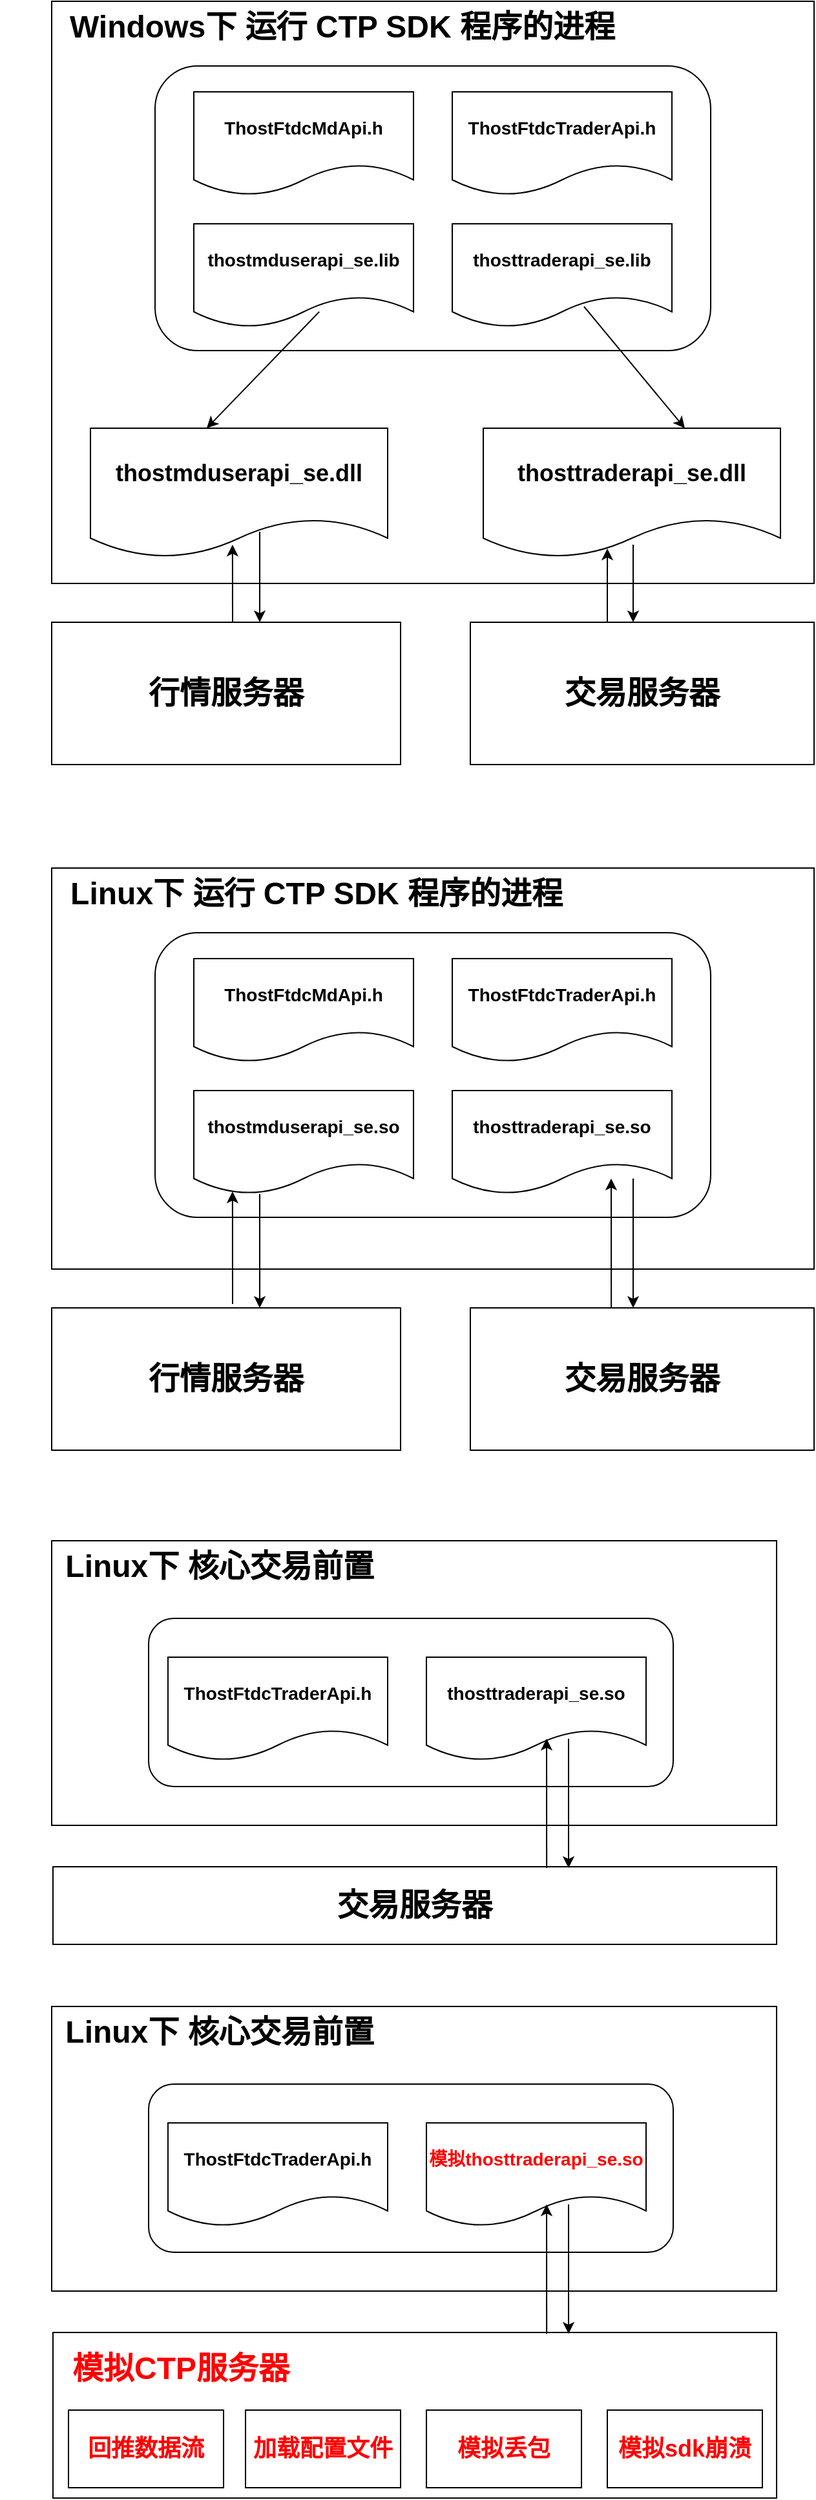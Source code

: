 <mxfile version="14.7.2" type="github" pages="3">
  <diagram id="yXyOzKuJSNhh0-EHgRQp" name="第 1 页">
    <mxGraphModel dx="1422" dy="762" grid="1" gridSize="10" guides="1" tooltips="1" connect="1" arrows="1" fold="1" page="1" pageScale="1" pageWidth="827" pageHeight="1169" math="0" shadow="0">
      <root>
        <mxCell id="0" />
        <mxCell id="1" parent="0" />
        <mxCell id="E3vTMcF5D4KJcZcIRgY9-22" value="" style="rounded=0;whiteSpace=wrap;html=1;" parent="1" vertex="1">
          <mxGeometry x="80" y="20" width="590" height="450" as="geometry" />
        </mxCell>
        <mxCell id="E3vTMcF5D4KJcZcIRgY9-32" value="" style="rounded=1;whiteSpace=wrap;html=1;" parent="1" vertex="1">
          <mxGeometry x="160" y="70" width="430" height="220" as="geometry" />
        </mxCell>
        <mxCell id="E3vTMcF5D4KJcZcIRgY9-33" value="&lt;font style=&quot;font-size: 14px&quot;&gt;&lt;b&gt;ThostFtdcMdApi.h&lt;/b&gt;&lt;/font&gt;" style="shape=document;whiteSpace=wrap;html=1;boundedLbl=1;" parent="1" vertex="1">
          <mxGeometry x="190" y="90" width="170" height="80" as="geometry" />
        </mxCell>
        <mxCell id="E3vTMcF5D4KJcZcIRgY9-34" value="&lt;b&gt;&lt;font style=&quot;font-size: 14px&quot;&gt;ThostFtdcTraderApi.h&lt;/font&gt;&lt;/b&gt;" style="shape=document;whiteSpace=wrap;html=1;boundedLbl=1;" parent="1" vertex="1">
          <mxGeometry x="390" y="90" width="170" height="80" as="geometry" />
        </mxCell>
        <mxCell id="E3vTMcF5D4KJcZcIRgY9-35" value="&lt;font style=&quot;font-size: 14px&quot;&gt;&lt;b&gt;thostmduserapi_se.lib&lt;/b&gt;&lt;/font&gt;" style="shape=document;whiteSpace=wrap;html=1;boundedLbl=1;" parent="1" vertex="1">
          <mxGeometry x="190" y="192" width="170" height="80" as="geometry" />
        </mxCell>
        <mxCell id="E3vTMcF5D4KJcZcIRgY9-36" value="&lt;font style=&quot;font-size: 14px&quot;&gt;&lt;b&gt;thosttraderapi_se.lib&lt;/b&gt;&lt;/font&gt;" style="shape=document;whiteSpace=wrap;html=1;boundedLbl=1;" parent="1" vertex="1">
          <mxGeometry x="390" y="192" width="170" height="80" as="geometry" />
        </mxCell>
        <mxCell id="E3vTMcF5D4KJcZcIRgY9-37" value="&lt;font style=&quot;font-size: 18px&quot;&gt;&lt;b&gt;thostmduserapi_se.dll&lt;/b&gt;&lt;/font&gt;" style="shape=document;whiteSpace=wrap;html=1;boundedLbl=1;" parent="1" vertex="1">
          <mxGeometry x="110" y="350" width="230" height="100" as="geometry" />
        </mxCell>
        <mxCell id="E3vTMcF5D4KJcZcIRgY9-40" value="&lt;b&gt;&lt;font style=&quot;font-size: 18px&quot;&gt;thosttraderapi_se.dll&lt;/font&gt;&lt;/b&gt;" style="shape=document;whiteSpace=wrap;html=1;boundedLbl=1;" parent="1" vertex="1">
          <mxGeometry x="414" y="350" width="230" height="100" as="geometry" />
        </mxCell>
        <mxCell id="E3vTMcF5D4KJcZcIRgY9-47" value="" style="endArrow=classic;html=1;exitX=0.571;exitY=0.85;exitDx=0;exitDy=0;exitPerimeter=0;" parent="1" source="E3vTMcF5D4KJcZcIRgY9-35" edge="1">
          <mxGeometry width="50" height="50" relative="1" as="geometry">
            <mxPoint x="290" y="270" as="sourcePoint" />
            <mxPoint x="200" y="350" as="targetPoint" />
          </mxGeometry>
        </mxCell>
        <mxCell id="E3vTMcF5D4KJcZcIRgY9-48" value="" style="endArrow=classic;html=1;exitX=0.6;exitY=0.8;exitDx=0;exitDy=0;exitPerimeter=0;" parent="1" source="E3vTMcF5D4KJcZcIRgY9-36" edge="1">
          <mxGeometry width="50" height="50" relative="1" as="geometry">
            <mxPoint x="500" y="250" as="sourcePoint" />
            <mxPoint x="570" y="350" as="targetPoint" />
          </mxGeometry>
        </mxCell>
        <mxCell id="E3vTMcF5D4KJcZcIRgY9-49" value="&lt;b&gt;&lt;font style=&quot;font-size: 24px&quot;&gt;行情服务器&lt;/font&gt;&lt;/b&gt;" style="rounded=0;whiteSpace=wrap;html=1;" parent="1" vertex="1">
          <mxGeometry x="80" y="500" width="270" height="110" as="geometry" />
        </mxCell>
        <mxCell id="E3vTMcF5D4KJcZcIRgY9-50" value="&lt;b&gt;&lt;font style=&quot;font-size: 24px&quot;&gt;交易服务器&lt;/font&gt;&lt;/b&gt;" style="rounded=0;whiteSpace=wrap;html=1;" parent="1" vertex="1">
          <mxGeometry x="404" y="500" width="266" height="110" as="geometry" />
        </mxCell>
        <mxCell id="E3vTMcF5D4KJcZcIRgY9-53" value="" style="endArrow=classic;html=1;entryX=0.478;entryY=0.9;entryDx=0;entryDy=0;entryPerimeter=0;" parent="1" target="E3vTMcF5D4KJcZcIRgY9-37" edge="1">
          <mxGeometry width="50" height="50" relative="1" as="geometry">
            <mxPoint x="220" y="500" as="sourcePoint" />
            <mxPoint x="270" y="470" as="targetPoint" />
          </mxGeometry>
        </mxCell>
        <mxCell id="E3vTMcF5D4KJcZcIRgY9-54" value="" style="endArrow=classic;html=1;entryX=0.478;entryY=0.9;entryDx=0;entryDy=0;entryPerimeter=0;" parent="1" edge="1">
          <mxGeometry width="50" height="50" relative="1" as="geometry">
            <mxPoint x="510" y="500" as="sourcePoint" />
            <mxPoint x="510.02" y="442.97" as="targetPoint" />
          </mxGeometry>
        </mxCell>
        <mxCell id="E3vTMcF5D4KJcZcIRgY9-55" value="" style="endArrow=classic;html=1;" parent="1" edge="1">
          <mxGeometry width="50" height="50" relative="1" as="geometry">
            <mxPoint x="241" y="430" as="sourcePoint" />
            <mxPoint x="241" y="500" as="targetPoint" />
          </mxGeometry>
        </mxCell>
        <mxCell id="E3vTMcF5D4KJcZcIRgY9-56" value="" style="endArrow=classic;html=1;" parent="1" edge="1">
          <mxGeometry width="50" height="50" relative="1" as="geometry">
            <mxPoint x="530" y="440" as="sourcePoint" />
            <mxPoint x="530" y="500" as="targetPoint" />
          </mxGeometry>
        </mxCell>
        <mxCell id="E3vTMcF5D4KJcZcIRgY9-57" value="&lt;b&gt;&lt;font style=&quot;font-size: 24px&quot;&gt;Windows下 运行 CTP SDK 程序的进程&lt;/font&gt;&lt;/b&gt;" style="text;html=1;strokeColor=none;fillColor=none;align=center;verticalAlign=middle;whiteSpace=wrap;rounded=0;" parent="1" vertex="1">
          <mxGeometry x="80" y="30" width="450" height="20" as="geometry" />
        </mxCell>
        <mxCell id="IjALNz4VaKbp4NXmka38-1" value="" style="rounded=0;whiteSpace=wrap;html=1;" parent="1" vertex="1">
          <mxGeometry x="80" y="690" width="590" height="310" as="geometry" />
        </mxCell>
        <mxCell id="IjALNz4VaKbp4NXmka38-2" value="" style="rounded=1;whiteSpace=wrap;html=1;" parent="1" vertex="1">
          <mxGeometry x="160" y="740" width="430" height="220" as="geometry" />
        </mxCell>
        <mxCell id="IjALNz4VaKbp4NXmka38-3" value="&lt;font style=&quot;font-size: 14px&quot;&gt;&lt;b&gt;ThostFtdcMdApi.h&lt;/b&gt;&lt;/font&gt;" style="shape=document;whiteSpace=wrap;html=1;boundedLbl=1;" parent="1" vertex="1">
          <mxGeometry x="190" y="760" width="170" height="80" as="geometry" />
        </mxCell>
        <mxCell id="IjALNz4VaKbp4NXmka38-4" value="&lt;b&gt;&lt;font style=&quot;font-size: 14px&quot;&gt;ThostFtdcTraderApi.h&lt;/font&gt;&lt;/b&gt;" style="shape=document;whiteSpace=wrap;html=1;boundedLbl=1;" parent="1" vertex="1">
          <mxGeometry x="390" y="760" width="170" height="80" as="geometry" />
        </mxCell>
        <mxCell id="IjALNz4VaKbp4NXmka38-5" value="&lt;span style=&quot;font-size: 14px&quot;&gt;&lt;b&gt;thostmduserapi_se.so&lt;/b&gt;&lt;/span&gt;" style="shape=document;whiteSpace=wrap;html=1;boundedLbl=1;" parent="1" vertex="1">
          <mxGeometry x="190" y="862" width="170" height="80" as="geometry" />
        </mxCell>
        <mxCell id="IjALNz4VaKbp4NXmka38-6" value="&lt;span style=&quot;font-size: 14px&quot;&gt;&lt;b&gt;thosttraderapi_se.so&lt;/b&gt;&lt;/span&gt;" style="shape=document;whiteSpace=wrap;html=1;boundedLbl=1;" parent="1" vertex="1">
          <mxGeometry x="390" y="862" width="170" height="80" as="geometry" />
        </mxCell>
        <mxCell id="IjALNz4VaKbp4NXmka38-11" value="&lt;b&gt;&lt;font style=&quot;font-size: 24px&quot;&gt;行情服务器&lt;/font&gt;&lt;/b&gt;" style="rounded=0;whiteSpace=wrap;html=1;" parent="1" vertex="1">
          <mxGeometry x="80" y="1030" width="270" height="110" as="geometry" />
        </mxCell>
        <mxCell id="IjALNz4VaKbp4NXmka38-12" value="&lt;b&gt;&lt;font style=&quot;font-size: 24px&quot;&gt;交易服务器&lt;/font&gt;&lt;/b&gt;" style="rounded=0;whiteSpace=wrap;html=1;" parent="1" vertex="1">
          <mxGeometry x="404" y="1030" width="266" height="110" as="geometry" />
        </mxCell>
        <mxCell id="IjALNz4VaKbp4NXmka38-13" value="" style="endArrow=classic;html=1;entryX=0.478;entryY=0.9;entryDx=0;entryDy=0;entryPerimeter=0;" parent="1" edge="1">
          <mxGeometry width="50" height="50" relative="1" as="geometry">
            <mxPoint x="220" y="1027" as="sourcePoint" />
            <mxPoint x="219.94" y="940" as="targetPoint" />
          </mxGeometry>
        </mxCell>
        <mxCell id="IjALNz4VaKbp4NXmka38-14" value="" style="endArrow=classic;html=1;exitX=0.41;exitY=0;exitDx=0;exitDy=0;exitPerimeter=0;" parent="1" source="IjALNz4VaKbp4NXmka38-12" edge="1">
          <mxGeometry width="50" height="50" relative="1" as="geometry">
            <mxPoint x="513" y="1020" as="sourcePoint" />
            <mxPoint x="513" y="930" as="targetPoint" />
          </mxGeometry>
        </mxCell>
        <mxCell id="IjALNz4VaKbp4NXmka38-15" value="" style="endArrow=classic;html=1;" parent="1" edge="1">
          <mxGeometry width="50" height="50" relative="1" as="geometry">
            <mxPoint x="241" y="942" as="sourcePoint" />
            <mxPoint x="241" y="1030" as="targetPoint" />
          </mxGeometry>
        </mxCell>
        <mxCell id="IjALNz4VaKbp4NXmka38-16" value="" style="endArrow=classic;html=1;" parent="1" edge="1">
          <mxGeometry width="50" height="50" relative="1" as="geometry">
            <mxPoint x="530" y="930" as="sourcePoint" />
            <mxPoint x="530" y="1030" as="targetPoint" />
          </mxGeometry>
        </mxCell>
        <mxCell id="IjALNz4VaKbp4NXmka38-17" value="&lt;b&gt;&lt;font style=&quot;font-size: 24px&quot;&gt;Linux下 运行 CTP SDK 程序的进程&lt;/font&gt;&lt;/b&gt;" style="text;html=1;strokeColor=none;fillColor=none;align=center;verticalAlign=middle;whiteSpace=wrap;rounded=0;" parent="1" vertex="1">
          <mxGeometry x="60" y="700" width="450" height="20" as="geometry" />
        </mxCell>
        <mxCell id="IjALNz4VaKbp4NXmka38-20" value="" style="rounded=0;whiteSpace=wrap;html=1;" parent="1" vertex="1">
          <mxGeometry x="80" y="1210" width="561" height="220" as="geometry" />
        </mxCell>
        <mxCell id="IjALNz4VaKbp4NXmka38-21" value="" style="rounded=1;whiteSpace=wrap;html=1;" parent="1" vertex="1">
          <mxGeometry x="155" y="1270" width="406" height="130" as="geometry" />
        </mxCell>
        <mxCell id="IjALNz4VaKbp4NXmka38-23" value="&lt;b&gt;&lt;font style=&quot;font-size: 14px&quot;&gt;ThostFtdcTraderApi.h&lt;/font&gt;&lt;/b&gt;" style="shape=document;whiteSpace=wrap;html=1;boundedLbl=1;" parent="1" vertex="1">
          <mxGeometry x="170" y="1300" width="170" height="80" as="geometry" />
        </mxCell>
        <mxCell id="IjALNz4VaKbp4NXmka38-25" value="&lt;span style=&quot;font-size: 14px&quot;&gt;&lt;b&gt;thosttraderapi_se.so&lt;/b&gt;&lt;/span&gt;" style="shape=document;whiteSpace=wrap;html=1;boundedLbl=1;" parent="1" vertex="1">
          <mxGeometry x="370" y="1300" width="170" height="80" as="geometry" />
        </mxCell>
        <mxCell id="IjALNz4VaKbp4NXmka38-27" value="&lt;b&gt;&lt;font style=&quot;font-size: 24px&quot;&gt;交易服务器&lt;/font&gt;&lt;/b&gt;" style="rounded=0;whiteSpace=wrap;html=1;" parent="1" vertex="1">
          <mxGeometry x="81" y="1462" width="560" height="60" as="geometry" />
        </mxCell>
        <mxCell id="IjALNz4VaKbp4NXmka38-29" value="" style="endArrow=classic;html=1;exitX=0.41;exitY=0;exitDx=0;exitDy=0;exitPerimeter=0;" parent="1" edge="1">
          <mxGeometry width="50" height="50" relative="1" as="geometry">
            <mxPoint x="463.06" y="1463" as="sourcePoint" />
            <mxPoint x="463" y="1363" as="targetPoint" />
          </mxGeometry>
        </mxCell>
        <mxCell id="IjALNz4VaKbp4NXmka38-31" value="" style="endArrow=classic;html=1;" parent="1" edge="1">
          <mxGeometry width="50" height="50" relative="1" as="geometry">
            <mxPoint x="480" y="1363" as="sourcePoint" />
            <mxPoint x="480" y="1463" as="targetPoint" />
          </mxGeometry>
        </mxCell>
        <mxCell id="IjALNz4VaKbp4NXmka38-32" value="&lt;b&gt;&lt;font style=&quot;font-size: 24px&quot;&gt;Linux下 核心交易前置&lt;/font&gt;&lt;/b&gt;" style="text;html=1;strokeColor=none;fillColor=none;align=center;verticalAlign=middle;whiteSpace=wrap;rounded=0;" parent="1" vertex="1">
          <mxGeometry x="70" y="1220" width="280" height="20" as="geometry" />
        </mxCell>
        <mxCell id="IjALNz4VaKbp4NXmka38-41" value="" style="rounded=0;whiteSpace=wrap;html=1;" parent="1" vertex="1">
          <mxGeometry x="80" y="1570" width="561" height="220" as="geometry" />
        </mxCell>
        <mxCell id="IjALNz4VaKbp4NXmka38-42" value="" style="rounded=1;whiteSpace=wrap;html=1;" parent="1" vertex="1">
          <mxGeometry x="155" y="1630" width="406" height="130" as="geometry" />
        </mxCell>
        <mxCell id="IjALNz4VaKbp4NXmka38-43" value="&lt;b&gt;&lt;font style=&quot;font-size: 14px&quot;&gt;ThostFtdcTraderApi.h&lt;/font&gt;&lt;/b&gt;" style="shape=document;whiteSpace=wrap;html=1;boundedLbl=1;" parent="1" vertex="1">
          <mxGeometry x="170" y="1660" width="170" height="80" as="geometry" />
        </mxCell>
        <mxCell id="IjALNz4VaKbp4NXmka38-44" value="&lt;span style=&quot;font-size: 14px&quot;&gt;&lt;b&gt;&lt;font color=&quot;#ff0000&quot;&gt;模拟thosttraderapi_se.so&lt;/font&gt;&lt;/b&gt;&lt;/span&gt;" style="shape=document;whiteSpace=wrap;html=1;boundedLbl=1;" parent="1" vertex="1">
          <mxGeometry x="370" y="1660" width="170" height="80" as="geometry" />
        </mxCell>
        <mxCell id="IjALNz4VaKbp4NXmka38-45" value="" style="rounded=0;whiteSpace=wrap;html=1;" parent="1" vertex="1">
          <mxGeometry x="81" y="1822" width="560" height="128" as="geometry" />
        </mxCell>
        <mxCell id="IjALNz4VaKbp4NXmka38-46" value="" style="endArrow=classic;html=1;exitX=0.41;exitY=0;exitDx=0;exitDy=0;exitPerimeter=0;" parent="1" edge="1">
          <mxGeometry width="50" height="50" relative="1" as="geometry">
            <mxPoint x="463.06" y="1823" as="sourcePoint" />
            <mxPoint x="463" y="1723" as="targetPoint" />
          </mxGeometry>
        </mxCell>
        <mxCell id="IjALNz4VaKbp4NXmka38-47" value="" style="endArrow=classic;html=1;" parent="1" edge="1">
          <mxGeometry width="50" height="50" relative="1" as="geometry">
            <mxPoint x="480" y="1723" as="sourcePoint" />
            <mxPoint x="480" y="1823" as="targetPoint" />
          </mxGeometry>
        </mxCell>
        <mxCell id="IjALNz4VaKbp4NXmka38-48" value="&lt;b&gt;&lt;font style=&quot;font-size: 24px&quot;&gt;Linux下 核心交易前置&lt;/font&gt;&lt;/b&gt;" style="text;html=1;strokeColor=none;fillColor=none;align=center;verticalAlign=middle;whiteSpace=wrap;rounded=0;" parent="1" vertex="1">
          <mxGeometry x="70" y="1580" width="280" height="20" as="geometry" />
        </mxCell>
        <mxCell id="IjALNz4VaKbp4NXmka38-50" value="&lt;b&gt;&lt;font color=&quot;#ff0000&quot; style=&quot;font-size: 18px&quot;&gt;回推&lt;/font&gt;&lt;/b&gt;&lt;b&gt;&lt;font style=&quot;font-size: 18px&quot; color=&quot;#ff0000&quot;&gt;数据流&lt;/font&gt;&lt;/b&gt;" style="rounded=0;whiteSpace=wrap;html=1;" parent="1" vertex="1">
          <mxGeometry x="93" y="1882" width="120" height="60" as="geometry" />
        </mxCell>
        <mxCell id="IjALNz4VaKbp4NXmka38-51" value="&lt;b&gt;&lt;font style=&quot;font-size: 18px&quot; color=&quot;#ff0000&quot;&gt;加载配置文件&lt;/font&gt;&lt;/b&gt;" style="rounded=0;whiteSpace=wrap;html=1;" parent="1" vertex="1">
          <mxGeometry x="230" y="1882" width="120" height="60" as="geometry" />
        </mxCell>
        <mxCell id="gISxP_TEhhzYGxzdc4uy-1" value="&lt;b&gt;&lt;font style=&quot;font-size: 24px&quot;&gt;模拟CTP服务器&lt;/font&gt;&lt;/b&gt;" style="text;html=1;strokeColor=none;fillColor=none;align=center;verticalAlign=middle;whiteSpace=wrap;rounded=0;fontColor=#FF0000;" parent="1" vertex="1">
          <mxGeometry x="40" y="1840" width="280" height="20" as="geometry" />
        </mxCell>
        <mxCell id="gISxP_TEhhzYGxzdc4uy-2" value="&lt;b&gt;&lt;font style=&quot;font-size: 18px&quot; color=&quot;#ff0000&quot;&gt;模拟丢包&lt;/font&gt;&lt;/b&gt;" style="rounded=0;whiteSpace=wrap;html=1;" parent="1" vertex="1">
          <mxGeometry x="370" y="1882" width="120" height="60" as="geometry" />
        </mxCell>
        <mxCell id="gISxP_TEhhzYGxzdc4uy-3" value="&lt;b&gt;&lt;font style=&quot;font-size: 18px&quot; color=&quot;#ff0000&quot;&gt;模拟sdk崩溃&lt;/font&gt;&lt;/b&gt;" style="rounded=0;whiteSpace=wrap;html=1;" parent="1" vertex="1">
          <mxGeometry x="510" y="1882" width="120" height="60" as="geometry" />
        </mxCell>
      </root>
    </mxGraphModel>
  </diagram>
  <diagram id="y4S68TNgskCG16bKOyX9" name="第 2 页">
    <mxGraphModel dx="1422" dy="849" grid="1" gridSize="10" guides="1" tooltips="1" connect="1" arrows="1" fold="1" page="1" pageScale="1" pageWidth="827" pageHeight="1169" math="0" shadow="0">
      <root>
        <mxCell id="ParIwOQ-BViVrDG9ldb2-0" />
        <mxCell id="ParIwOQ-BViVrDG9ldb2-1" parent="ParIwOQ-BViVrDG9ldb2-0" />
        <mxCell id="3vubd8eYbxeDYS9-CiIP-0" value="" style="rounded=0;whiteSpace=wrap;html=1;" parent="ParIwOQ-BViVrDG9ldb2-1" vertex="1">
          <mxGeometry x="50" y="20" width="170" height="240" as="geometry" />
        </mxCell>
        <mxCell id="3vubd8eYbxeDYS9-CiIP-1" style="edgeStyle=orthogonalEdgeStyle;rounded=0;orthogonalLoop=1;jettySize=auto;html=1;" parent="ParIwOQ-BViVrDG9ldb2-1" source="3vubd8eYbxeDYS9-CiIP-2" target="3vubd8eYbxeDYS9-CiIP-4" edge="1">
          <mxGeometry relative="1" as="geometry" />
        </mxCell>
        <mxCell id="3vubd8eYbxeDYS9-CiIP-2" value="CTP服务" style="rounded=0;whiteSpace=wrap;html=1;" parent="ParIwOQ-BViVrDG9ldb2-1" vertex="1">
          <mxGeometry x="360" y="20" width="160" height="240" as="geometry" />
        </mxCell>
        <mxCell id="3vubd8eYbxeDYS9-CiIP-3" style="edgeStyle=orthogonalEdgeStyle;rounded=0;orthogonalLoop=1;jettySize=auto;html=1;" parent="ParIwOQ-BViVrDG9ldb2-1" source="3vubd8eYbxeDYS9-CiIP-4" target="3vubd8eYbxeDYS9-CiIP-2" edge="1">
          <mxGeometry relative="1" as="geometry" />
        </mxCell>
        <mxCell id="3vubd8eYbxeDYS9-CiIP-4" value="CTP-SDK" style="whiteSpace=wrap;html=1;aspect=fixed;" parent="ParIwOQ-BViVrDG9ldb2-1" vertex="1">
          <mxGeometry x="120" y="95" width="90" height="90" as="geometry" />
        </mxCell>
        <mxCell id="3vubd8eYbxeDYS9-CiIP-5" value="OnRspOrderInsert" style="text;html=1;align=center;verticalAlign=middle;resizable=0;points=[];autosize=1;strokeColor=none;" parent="ParIwOQ-BViVrDG9ldb2-1" vertex="1">
          <mxGeometry x="220" y="120" width="110" height="20" as="geometry" />
        </mxCell>
        <mxCell id="3vubd8eYbxeDYS9-CiIP-6" value="OnRtnOrder&lt;br&gt;OnRtnTrade" style="text;html=1;align=center;verticalAlign=middle;resizable=0;points=[];autosize=1;strokeColor=none;" parent="ParIwOQ-BViVrDG9ldb2-1" vertex="1">
          <mxGeometry x="280" y="145" width="80" height="30" as="geometry" />
        </mxCell>
        <mxCell id="3vubd8eYbxeDYS9-CiIP-7" value="核心交易前置进程" style="text;html=1;align=center;verticalAlign=middle;resizable=0;points=[];autosize=1;strokeColor=none;" parent="ParIwOQ-BViVrDG9ldb2-1" vertex="1">
          <mxGeometry x="60" y="30" width="110" height="20" as="geometry" />
        </mxCell>
      </root>
    </mxGraphModel>
  </diagram>
  <diagram id="-HIjbOOxN2YxoEbOWqi4" name="第 3 页">
    <mxGraphModel dx="1874" dy="796" grid="1" gridSize="10" guides="1" tooltips="1" connect="1" arrows="1" fold="1" page="1" pageScale="1" pageWidth="1169" pageHeight="827" math="0" shadow="0">
      <root>
        <mxCell id="L5lzyhAAsEnSLzu76UR7-0" />
        <mxCell id="L5lzyhAAsEnSLzu76UR7-1" parent="L5lzyhAAsEnSLzu76UR7-0" />
        <mxCell id="NRwKSEtKSJ5iAzBgL2dz-69" value="" style="rounded=0;whiteSpace=wrap;html=1;fillColor=#647687;strokeColor=#314354;fontColor=#ffffff;" parent="L5lzyhAAsEnSLzu76UR7-1" vertex="1">
          <mxGeometry x="50" y="20" width="1090" height="800" as="geometry" />
        </mxCell>
        <mxCell id="L5lzyhAAsEnSLzu76UR7-4" value="10.233.11.41（1212）" style="swimlane;fillColor=#60a917;strokeColor=#2D7600;startSize=23;fontColor=#ffffff;" parent="L5lzyhAAsEnSLzu76UR7-1" vertex="1">
          <mxGeometry x="283" y="30" width="200" height="200" as="geometry">
            <mxRectangle x="470" y="188" width="130" height="23" as="alternateBounds" />
          </mxGeometry>
        </mxCell>
        <mxCell id="L5lzyhAAsEnSLzu76UR7-5" value="" style="whiteSpace=wrap;html=1;fillColor=#60a917;strokeColor=#2D7600;fontColor=#ffffff;" parent="L5lzyhAAsEnSLzu76UR7-4" vertex="1">
          <mxGeometry y="23" width="200" height="177" as="geometry" />
        </mxCell>
        <mxCell id="L5lzyhAAsEnSLzu76UR7-12" value="&lt;font style=&quot;font-size: 24px&quot; color=&quot;#ffffff&quot;&gt;&lt;b&gt;41节点正常&lt;/b&gt;&lt;/font&gt;" style="text;html=1;strokeColor=none;fillColor=none;align=center;verticalAlign=middle;whiteSpace=wrap;rounded=0;" parent="L5lzyhAAsEnSLzu76UR7-4" vertex="1">
          <mxGeometry x="25" y="60" width="150" height="50" as="geometry" />
        </mxCell>
        <mxCell id="L5lzyhAAsEnSLzu76UR7-13" value="&lt;font color=&quot;#ffffff&quot;&gt;&lt;span style=&quot;font-size: 18px&quot;&gt;&lt;b&gt;状态：正式线（35）&lt;/b&gt;&lt;/span&gt;&lt;/font&gt;" style="text;html=1;strokeColor=none;fillColor=none;align=center;verticalAlign=middle;whiteSpace=wrap;rounded=0;" parent="L5lzyhAAsEnSLzu76UR7-4" vertex="1">
          <mxGeometry x="5" y="120" width="190" height="50" as="geometry" />
        </mxCell>
        <mxCell id="L5lzyhAAsEnSLzu76UR7-15" value="10.233.11.11（1212）" style="swimlane;fillColor=#60a917;strokeColor=#2D7600;startSize=23;fontColor=#ffffff;" parent="L5lzyhAAsEnSLzu76UR7-1" vertex="1">
          <mxGeometry x="494" y="30" width="200" height="200" as="geometry">
            <mxRectangle x="470" y="188" width="130" height="23" as="alternateBounds" />
          </mxGeometry>
        </mxCell>
        <mxCell id="L5lzyhAAsEnSLzu76UR7-16" value="" style="whiteSpace=wrap;html=1;fillColor=#60a917;strokeColor=#2D7600;fontColor=#ffffff;" parent="L5lzyhAAsEnSLzu76UR7-15" vertex="1">
          <mxGeometry y="23" width="200" height="177" as="geometry" />
        </mxCell>
        <mxCell id="L5lzyhAAsEnSLzu76UR7-17" value="&lt;font style=&quot;font-size: 24px&quot; color=&quot;#ffffff&quot;&gt;&lt;b&gt;42节点正常&lt;/b&gt;&lt;/font&gt;" style="text;html=1;strokeColor=none;fillColor=none;align=center;verticalAlign=middle;whiteSpace=wrap;rounded=0;" parent="L5lzyhAAsEnSLzu76UR7-15" vertex="1">
          <mxGeometry x="25" y="60" width="150" height="50" as="geometry" />
        </mxCell>
        <mxCell id="L5lzyhAAsEnSLzu76UR7-18" value="&lt;font color=&quot;#ffffff&quot;&gt;&lt;span style=&quot;font-size: 18px&quot;&gt;&lt;b&gt;状态：正式线（35）&lt;/b&gt;&lt;/span&gt;&lt;/font&gt;" style="text;html=1;strokeColor=none;fillColor=none;align=center;verticalAlign=middle;whiteSpace=wrap;rounded=0;" parent="L5lzyhAAsEnSLzu76UR7-15" vertex="1">
          <mxGeometry x="5" y="120" width="190" height="50" as="geometry" />
        </mxCell>
        <mxCell id="L5lzyhAAsEnSLzu76UR7-19" value="10.233.11.10（1212）" style="swimlane;fillColor=#e51400;strokeColor=#B20000;startSize=23;fontColor=#ffffff;" parent="L5lzyhAAsEnSLzu76UR7-1" vertex="1">
          <mxGeometry x="705" y="30" width="200" height="200" as="geometry">
            <mxRectangle x="470" y="188" width="130" height="23" as="alternateBounds" />
          </mxGeometry>
        </mxCell>
        <mxCell id="L5lzyhAAsEnSLzu76UR7-20" value="" style="whiteSpace=wrap;html=1;fillColor=#e51400;strokeColor=#B20000;fontColor=#ffffff;" parent="L5lzyhAAsEnSLzu76UR7-19" vertex="1">
          <mxGeometry y="23" width="200" height="177" as="geometry" />
        </mxCell>
        <mxCell id="L5lzyhAAsEnSLzu76UR7-21" value="&lt;font style=&quot;font-size: 24px&quot; color=&quot;#ffffff&quot;&gt;&lt;b&gt;43节点异常&lt;/b&gt;&lt;/font&gt;" style="text;html=1;strokeColor=none;fillColor=none;align=center;verticalAlign=middle;whiteSpace=wrap;rounded=0;" parent="L5lzyhAAsEnSLzu76UR7-19" vertex="1">
          <mxGeometry x="25" y="60" width="150" height="50" as="geometry" />
        </mxCell>
        <mxCell id="L5lzyhAAsEnSLzu76UR7-22" value="&lt;font color=&quot;#ffffff&quot;&gt;&lt;span style=&quot;font-size: 18px&quot;&gt;&lt;b&gt;状态：正式线（10）&lt;/b&gt;&lt;/span&gt;&lt;/font&gt;" style="text;html=1;strokeColor=none;fillColor=none;align=center;verticalAlign=middle;whiteSpace=wrap;rounded=0;" parent="L5lzyhAAsEnSLzu76UR7-19" vertex="1">
          <mxGeometry x="5" y="120" width="190" height="50" as="geometry" />
        </mxCell>
        <mxCell id="L5lzyhAAsEnSLzu76UR7-23" value="10.233.11.11（1212）" style="swimlane;fillColor=#60a917;strokeColor=#2D7600;startSize=23;fontColor=#ffffff;" parent="L5lzyhAAsEnSLzu76UR7-1" vertex="1">
          <mxGeometry x="915" y="30" width="200" height="200" as="geometry">
            <mxRectangle x="470" y="188" width="130" height="23" as="alternateBounds" />
          </mxGeometry>
        </mxCell>
        <mxCell id="L5lzyhAAsEnSLzu76UR7-24" value="" style="whiteSpace=wrap;html=1;fillColor=#60a917;strokeColor=#2D7600;fontColor=#ffffff;" parent="L5lzyhAAsEnSLzu76UR7-23" vertex="1">
          <mxGeometry y="23" width="200" height="177" as="geometry" />
        </mxCell>
        <mxCell id="L5lzyhAAsEnSLzu76UR7-25" value="&lt;font style=&quot;font-size: 24px&quot; color=&quot;#ffffff&quot;&gt;&lt;b&gt;44节点正常&lt;/b&gt;&lt;/font&gt;" style="text;html=1;strokeColor=none;fillColor=none;align=center;verticalAlign=middle;whiteSpace=wrap;rounded=0;" parent="L5lzyhAAsEnSLzu76UR7-23" vertex="1">
          <mxGeometry x="25" y="60" width="150" height="50" as="geometry" />
        </mxCell>
        <mxCell id="L5lzyhAAsEnSLzu76UR7-26" value="&lt;font color=&quot;#ffffff&quot;&gt;&lt;span style=&quot;font-size: 18px&quot;&gt;&lt;b&gt;状态：正式线（35）&lt;/b&gt;&lt;/span&gt;&lt;/font&gt;" style="text;html=1;strokeColor=none;fillColor=none;align=center;verticalAlign=middle;whiteSpace=wrap;rounded=0;" parent="L5lzyhAAsEnSLzu76UR7-23" vertex="1">
          <mxGeometry x="5" y="120" width="190" height="50" as="geometry" />
        </mxCell>
        <mxCell id="L5lzyhAAsEnSLzu76UR7-27" value="10.233.11.41（1212）" style="swimlane;fillColor=#60a917;strokeColor=#2D7600;startSize=23;fontColor=#ffffff;" parent="L5lzyhAAsEnSLzu76UR7-1" vertex="1">
          <mxGeometry x="283" y="239" width="200" height="200" as="geometry">
            <mxRectangle x="470" y="188" width="130" height="23" as="alternateBounds" />
          </mxGeometry>
        </mxCell>
        <mxCell id="L5lzyhAAsEnSLzu76UR7-28" value="" style="whiteSpace=wrap;html=1;fillColor=#60a917;strokeColor=#2D7600;fontColor=#ffffff;" parent="L5lzyhAAsEnSLzu76UR7-27" vertex="1">
          <mxGeometry y="23" width="200" height="177" as="geometry" />
        </mxCell>
        <mxCell id="L5lzyhAAsEnSLzu76UR7-29" value="&lt;font style=&quot;font-size: 24px&quot; color=&quot;#ffffff&quot;&gt;&lt;b&gt;41节点正常&lt;/b&gt;&lt;/font&gt;" style="text;html=1;strokeColor=none;fillColor=none;align=center;verticalAlign=middle;whiteSpace=wrap;rounded=0;" parent="L5lzyhAAsEnSLzu76UR7-27" vertex="1">
          <mxGeometry x="25" y="60" width="150" height="50" as="geometry" />
        </mxCell>
        <mxCell id="L5lzyhAAsEnSLzu76UR7-30" value="&lt;font color=&quot;#ffffff&quot;&gt;&lt;span style=&quot;font-size: 18px&quot;&gt;&lt;b&gt;状态：正式线（35）&lt;/b&gt;&lt;/span&gt;&lt;/font&gt;" style="text;html=1;strokeColor=none;fillColor=none;align=center;verticalAlign=middle;whiteSpace=wrap;rounded=0;" parent="L5lzyhAAsEnSLzu76UR7-27" vertex="1">
          <mxGeometry x="5" y="120" width="190" height="50" as="geometry" />
        </mxCell>
        <mxCell id="L5lzyhAAsEnSLzu76UR7-31" value="10.233.11.11（1212）" style="swimlane;fillColor=#60a917;strokeColor=#2D7600;startSize=23;fontColor=#ffffff;" parent="L5lzyhAAsEnSLzu76UR7-1" vertex="1">
          <mxGeometry x="494" y="239" width="200" height="200" as="geometry">
            <mxRectangle x="470" y="188" width="130" height="23" as="alternateBounds" />
          </mxGeometry>
        </mxCell>
        <mxCell id="L5lzyhAAsEnSLzu76UR7-32" value="" style="whiteSpace=wrap;html=1;fillColor=#60a917;strokeColor=#2D7600;fontColor=#ffffff;" parent="L5lzyhAAsEnSLzu76UR7-31" vertex="1">
          <mxGeometry y="23" width="200" height="177" as="geometry" />
        </mxCell>
        <mxCell id="L5lzyhAAsEnSLzu76UR7-33" value="&lt;font style=&quot;font-size: 24px&quot; color=&quot;#ffffff&quot;&gt;&lt;b&gt;42节点正常&lt;/b&gt;&lt;/font&gt;" style="text;html=1;strokeColor=none;fillColor=none;align=center;verticalAlign=middle;whiteSpace=wrap;rounded=0;" parent="L5lzyhAAsEnSLzu76UR7-31" vertex="1">
          <mxGeometry x="25" y="60" width="150" height="50" as="geometry" />
        </mxCell>
        <mxCell id="L5lzyhAAsEnSLzu76UR7-34" value="&lt;font color=&quot;#ffffff&quot;&gt;&lt;span style=&quot;font-size: 18px&quot;&gt;&lt;b&gt;状态：正式线（35）&lt;/b&gt;&lt;/span&gt;&lt;/font&gt;" style="text;html=1;strokeColor=none;fillColor=none;align=center;verticalAlign=middle;whiteSpace=wrap;rounded=0;" parent="L5lzyhAAsEnSLzu76UR7-31" vertex="1">
          <mxGeometry x="5" y="120" width="190" height="50" as="geometry" />
        </mxCell>
        <mxCell id="L5lzyhAAsEnSLzu76UR7-35" value="10.233.11.10（1212）" style="swimlane;fillColor=#60a917;strokeColor=#2D7600;startSize=23;fontColor=#ffffff;" parent="L5lzyhAAsEnSLzu76UR7-1" vertex="1">
          <mxGeometry x="705" y="239" width="200" height="200" as="geometry">
            <mxRectangle x="470" y="188" width="130" height="23" as="alternateBounds" />
          </mxGeometry>
        </mxCell>
        <mxCell id="L5lzyhAAsEnSLzu76UR7-36" value="" style="whiteSpace=wrap;html=1;fillColor=#60a917;strokeColor=#2D7600;fontColor=#ffffff;" parent="L5lzyhAAsEnSLzu76UR7-35" vertex="1">
          <mxGeometry y="23" width="200" height="177" as="geometry" />
        </mxCell>
        <mxCell id="L5lzyhAAsEnSLzu76UR7-37" value="&lt;font style=&quot;font-size: 24px&quot; color=&quot;#ffffff&quot;&gt;&lt;b&gt;43节点正常&lt;/b&gt;&lt;/font&gt;" style="text;html=1;strokeColor=none;fillColor=none;align=center;verticalAlign=middle;whiteSpace=wrap;rounded=0;" parent="L5lzyhAAsEnSLzu76UR7-35" vertex="1">
          <mxGeometry x="25" y="60" width="150" height="50" as="geometry" />
        </mxCell>
        <mxCell id="L5lzyhAAsEnSLzu76UR7-38" value="&lt;font color=&quot;#ffffff&quot;&gt;&lt;span style=&quot;font-size: 18px&quot;&gt;&lt;b&gt;状态：正式线（35）&lt;/b&gt;&lt;/span&gt;&lt;/font&gt;" style="text;html=1;strokeColor=none;fillColor=none;align=center;verticalAlign=middle;whiteSpace=wrap;rounded=0;" parent="L5lzyhAAsEnSLzu76UR7-35" vertex="1">
          <mxGeometry x="5" y="120" width="190" height="50" as="geometry" />
        </mxCell>
        <mxCell id="L5lzyhAAsEnSLzu76UR7-39" value="10.233.11.11（1212）" style="swimlane;fillColor=#60a917;strokeColor=#2D7600;startSize=23;fontColor=#ffffff;" parent="L5lzyhAAsEnSLzu76UR7-1" vertex="1">
          <mxGeometry x="915" y="239" width="200" height="200" as="geometry">
            <mxRectangle x="470" y="188" width="130" height="23" as="alternateBounds" />
          </mxGeometry>
        </mxCell>
        <mxCell id="L5lzyhAAsEnSLzu76UR7-40" value="" style="whiteSpace=wrap;html=1;fillColor=#60a917;strokeColor=#2D7600;fontColor=#ffffff;" parent="L5lzyhAAsEnSLzu76UR7-39" vertex="1">
          <mxGeometry y="23" width="200" height="177" as="geometry" />
        </mxCell>
        <mxCell id="L5lzyhAAsEnSLzu76UR7-41" value="&lt;font style=&quot;font-size: 24px&quot; color=&quot;#ffffff&quot;&gt;&lt;b&gt;44节点正常&lt;/b&gt;&lt;/font&gt;" style="text;html=1;strokeColor=none;fillColor=none;align=center;verticalAlign=middle;whiteSpace=wrap;rounded=0;" parent="L5lzyhAAsEnSLzu76UR7-39" vertex="1">
          <mxGeometry x="25" y="60" width="150" height="50" as="geometry" />
        </mxCell>
        <mxCell id="L5lzyhAAsEnSLzu76UR7-42" value="&lt;font color=&quot;#ffffff&quot;&gt;&lt;span style=&quot;font-size: 18px&quot;&gt;&lt;b&gt;状态：正式线（35）&lt;/b&gt;&lt;/span&gt;&lt;/font&gt;" style="text;html=1;strokeColor=none;fillColor=none;align=center;verticalAlign=middle;whiteSpace=wrap;rounded=0;" parent="L5lzyhAAsEnSLzu76UR7-39" vertex="1">
          <mxGeometry x="5" y="120" width="190" height="50" as="geometry" />
        </mxCell>
        <mxCell id="L5lzyhAAsEnSLzu76UR7-44" value="" style="rounded=0;whiteSpace=wrap;html=1;fillColor=#647687;strokeColor=#314354;fontColor=#ffffff;" parent="L5lzyhAAsEnSLzu76UR7-1" vertex="1">
          <mxGeometry x="80" y="30" width="197" height="410" as="geometry" />
        </mxCell>
        <mxCell id="L5lzyhAAsEnSLzu76UR7-46" value="&lt;font style=&quot;font-size: 24px&quot; color=&quot;#ffffff&quot;&gt;&lt;b&gt;核心交易系统综合监控&lt;/b&gt;&lt;/font&gt;" style="text;html=1;strokeColor=none;fillColor=none;align=center;verticalAlign=middle;whiteSpace=wrap;rounded=0;" parent="L5lzyhAAsEnSLzu76UR7-1" vertex="1">
          <mxGeometry x="103.5" y="70" width="150" height="50" as="geometry" />
        </mxCell>
        <mxCell id="L5lzyhAAsEnSLzu76UR7-47" value="&lt;font color=&quot;#ffffff&quot;&gt;&lt;span style=&quot;font-size: 18px&quot;&gt;&lt;b&gt;13:30:01&lt;/b&gt;&lt;/span&gt;&lt;/font&gt;" style="text;html=1;strokeColor=none;fillColor=none;align=center;verticalAlign=middle;whiteSpace=wrap;rounded=0;" parent="L5lzyhAAsEnSLzu76UR7-1" vertex="1">
          <mxGeometry x="160" y="364" width="106.5" height="50" as="geometry" />
        </mxCell>
        <mxCell id="L5lzyhAAsEnSLzu76UR7-48" value="&lt;font color=&quot;#ffffff&quot;&gt;&lt;span style=&quot;font-size: 18px&quot;&gt;&lt;b&gt;更新时间&lt;/b&gt;&lt;/span&gt;&lt;/font&gt;" style="text;html=1;strokeColor=none;fillColor=none;align=center;verticalAlign=middle;whiteSpace=wrap;rounded=0;" parent="L5lzyhAAsEnSLzu76UR7-1" vertex="1">
          <mxGeometry x="80" y="363" width="106.5" height="50" as="geometry" />
        </mxCell>
        <mxCell id="L5lzyhAAsEnSLzu76UR7-49" value="&lt;div style=&quot;text-align: left&quot;&gt;&lt;b style=&quot;font-size: 18px ; color: rgb(255 , 255 , 255)&quot;&gt;节点总数：8&lt;/b&gt;&lt;/div&gt;&lt;div style=&quot;text-align: left&quot;&gt;&lt;b style=&quot;font-size: 18px ; color: rgb(255 , 255 , 255)&quot;&gt;&lt;br&gt;&lt;/b&gt;&lt;/div&gt;&lt;font color=&quot;#ffffff&quot;&gt;&lt;div style=&quot;text-align: left&quot;&gt;&lt;b style=&quot;font-size: 18px&quot;&gt;在线人数：123321&lt;/b&gt;&lt;/div&gt;&lt;div style=&quot;text-align: left&quot;&gt;&lt;b style=&quot;font-size: 18px&quot;&gt;&lt;br&gt;&lt;/b&gt;&lt;/div&gt;&lt;div style=&quot;text-align: left&quot;&gt;&lt;b style=&quot;font-size: 18px&quot;&gt;&lt;br&gt;&lt;/b&gt;&lt;/div&gt;&lt;/font&gt;" style="text;html=1;strokeColor=none;fillColor=none;align=center;verticalAlign=middle;whiteSpace=wrap;rounded=0;" parent="L5lzyhAAsEnSLzu76UR7-1" vertex="1">
          <mxGeometry x="101.5" y="223" width="160" height="70" as="geometry" />
        </mxCell>
        <mxCell id="NRwKSEtKSJ5iAzBgL2dz-0" value="" style="verticalLabelPosition=bottom;shadow=0;dashed=0;align=center;html=1;verticalAlign=top;strokeWidth=1;shape=mxgraph.mockup.graphics.pieChart;strokeColor=#008cff;parts=10,20,35;partColors=#e0e0e0,#d0d0d0,#c0c0c0,#b0b0b0,#a0a0a0;strokeWidth=2;" parent="L5lzyhAAsEnSLzu76UR7-1" vertex="1">
          <mxGeometry x="67" y="478" width="223" height="192" as="geometry" />
        </mxCell>
        <mxCell id="NRwKSEtKSJ5iAzBgL2dz-1" value="" style="shape=table;html=1;whiteSpace=wrap;startSize=0;container=1;collapsible=0;childLayout=tableLayout;fillColor=#647687;strokeColor=#314354;fontColor=#ffffff;" parent="L5lzyhAAsEnSLzu76UR7-1" vertex="1">
          <mxGeometry x="300" y="478" width="810" height="52" as="geometry" />
        </mxCell>
        <mxCell id="NRwKSEtKSJ5iAzBgL2dz-2" value="" style="shape=partialRectangle;html=1;whiteSpace=wrap;collapsible=0;dropTarget=0;pointerEvents=0;fillColor=none;top=0;left=0;bottom=0;right=0;points=[[0,0.5],[1,0.5]];portConstraint=eastwest;" parent="NRwKSEtKSJ5iAzBgL2dz-1" vertex="1">
          <mxGeometry width="810" height="24" as="geometry" />
        </mxCell>
        <mxCell id="NRwKSEtKSJ5iAzBgL2dz-3" value="上期所（SHFE）" style="shape=partialRectangle;html=1;whiteSpace=wrap;connectable=0;overflow=hidden;fillColor=none;top=0;left=0;bottom=0;right=0;" parent="NRwKSEtKSJ5iAzBgL2dz-2" vertex="1">
          <mxGeometry width="161" height="24" as="geometry" />
        </mxCell>
        <mxCell id="NRwKSEtKSJ5iAzBgL2dz-4" value="大商所（DCE）" style="shape=partialRectangle;html=1;whiteSpace=wrap;connectable=0;overflow=hidden;fillColor=none;top=0;left=0;bottom=0;right=0;" parent="NRwKSEtKSJ5iAzBgL2dz-2" vertex="1">
          <mxGeometry x="161" width="165" height="24" as="geometry" />
        </mxCell>
        <mxCell id="NRwKSEtKSJ5iAzBgL2dz-5" value="郑商所（CZCE）" style="shape=partialRectangle;html=1;whiteSpace=wrap;connectable=0;overflow=hidden;fillColor=none;top=0;left=0;bottom=0;right=0;" parent="NRwKSEtKSJ5iAzBgL2dz-2" vertex="1">
          <mxGeometry x="326" width="161" height="24" as="geometry" />
        </mxCell>
        <mxCell id="NRwKSEtKSJ5iAzBgL2dz-6" value="中金所（CFFEX）" style="shape=partialRectangle;html=1;whiteSpace=wrap;connectable=0;overflow=hidden;fillColor=none;top=0;left=0;bottom=0;right=0;" parent="NRwKSEtKSJ5iAzBgL2dz-2" vertex="1">
          <mxGeometry x="487" width="162" height="24" as="geometry" />
        </mxCell>
        <mxCell id="NRwKSEtKSJ5iAzBgL2dz-7" value="能源中心（INE）" style="shape=partialRectangle;html=1;whiteSpace=wrap;connectable=0;overflow=hidden;fillColor=none;top=0;left=0;bottom=0;right=0;" parent="NRwKSEtKSJ5iAzBgL2dz-2" vertex="1">
          <mxGeometry x="649" width="161" height="24" as="geometry" />
        </mxCell>
        <mxCell id="NRwKSEtKSJ5iAzBgL2dz-10" value="" style="shape=partialRectangle;html=1;whiteSpace=wrap;collapsible=0;dropTarget=0;pointerEvents=0;fillColor=none;top=0;left=0;bottom=0;right=0;points=[[0,0.5],[1,0.5]];portConstraint=eastwest;" parent="NRwKSEtKSJ5iAzBgL2dz-1" vertex="1">
          <mxGeometry y="24" width="810" height="28" as="geometry" />
        </mxCell>
        <mxCell id="NRwKSEtKSJ5iAzBgL2dz-11" value="50" style="shape=partialRectangle;html=1;whiteSpace=wrap;connectable=0;overflow=hidden;fillColor=none;top=0;left=0;bottom=0;right=0;" parent="NRwKSEtKSJ5iAzBgL2dz-10" vertex="1">
          <mxGeometry width="161" height="28" as="geometry" />
        </mxCell>
        <mxCell id="NRwKSEtKSJ5iAzBgL2dz-12" value="40" style="shape=partialRectangle;html=1;whiteSpace=wrap;connectable=0;overflow=hidden;fillColor=none;top=0;left=0;bottom=0;right=0;" parent="NRwKSEtKSJ5iAzBgL2dz-10" vertex="1">
          <mxGeometry x="161" width="165" height="28" as="geometry" />
        </mxCell>
        <mxCell id="NRwKSEtKSJ5iAzBgL2dz-13" value="40" style="shape=partialRectangle;html=1;whiteSpace=wrap;connectable=0;overflow=hidden;fillColor=none;top=0;left=0;bottom=0;right=0;" parent="NRwKSEtKSJ5iAzBgL2dz-10" vertex="1">
          <mxGeometry x="326" width="161" height="28" as="geometry" />
        </mxCell>
        <mxCell id="NRwKSEtKSJ5iAzBgL2dz-14" value="10" style="shape=partialRectangle;html=1;whiteSpace=wrap;connectable=0;overflow=hidden;fillColor=none;top=0;left=0;bottom=0;right=0;" parent="NRwKSEtKSJ5iAzBgL2dz-10" vertex="1">
          <mxGeometry x="487" width="162" height="28" as="geometry" />
        </mxCell>
        <mxCell id="NRwKSEtKSJ5iAzBgL2dz-15" value="2" style="shape=partialRectangle;html=1;whiteSpace=wrap;connectable=0;overflow=hidden;fillColor=none;top=0;left=0;bottom=0;right=0;" parent="NRwKSEtKSJ5iAzBgL2dz-10" vertex="1">
          <mxGeometry x="649" width="161" height="28" as="geometry" />
        </mxCell>
        <mxCell id="NRwKSEtKSJ5iAzBgL2dz-35" value="" style="shape=table;html=1;whiteSpace=wrap;startSize=0;container=1;collapsible=0;childLayout=tableLayout;fillColor=#647687;strokeColor=#314354;fontColor=#ffffff;" parent="L5lzyhAAsEnSLzu76UR7-1" vertex="1">
          <mxGeometry x="73" y="680" width="1037" height="138" as="geometry" />
        </mxCell>
        <mxCell id="NRwKSEtKSJ5iAzBgL2dz-36" value="" style="shape=partialRectangle;html=1;whiteSpace=wrap;collapsible=0;dropTarget=0;pointerEvents=0;fillColor=none;top=0;left=0;bottom=0;right=0;points=[[0,0.5],[1,0.5]];portConstraint=eastwest;" parent="NRwKSEtKSJ5iAzBgL2dz-35" vertex="1">
          <mxGeometry width="1037" height="22" as="geometry" />
        </mxCell>
        <mxCell id="NRwKSEtKSJ5iAzBgL2dz-37" value="节点" style="shape=partialRectangle;html=1;whiteSpace=wrap;connectable=0;overflow=hidden;fillColor=none;top=0;left=0;bottom=0;right=0;" parent="NRwKSEtKSJ5iAzBgL2dz-36" vertex="1">
          <mxGeometry width="54" height="22" as="geometry" />
        </mxCell>
        <mxCell id="V_CAJuD8SPk55YHtSLlg-43" value="正式线数" style="shape=partialRectangle;html=1;whiteSpace=wrap;connectable=0;overflow=hidden;fillColor=none;top=0;left=0;bottom=0;right=0;" vertex="1" parent="NRwKSEtKSJ5iAzBgL2dz-36">
          <mxGeometry x="54" width="59" height="22" as="geometry" />
        </mxCell>
        <mxCell id="V_CAJuD8SPk55YHtSLlg-41" value="灾备线数" style="shape=partialRectangle;html=1;whiteSpace=wrap;connectable=0;overflow=hidden;fillColor=none;top=0;left=0;bottom=0;right=0;" vertex="1" parent="NRwKSEtKSJ5iAzBgL2dz-36">
          <mxGeometry x="113" width="56" height="22" as="geometry" />
        </mxCell>
        <mxCell id="NRwKSEtKSJ5iAzBgL2dz-38" value="峰值人数" style="shape=partialRectangle;html=1;whiteSpace=wrap;connectable=0;overflow=hidden;fillColor=none;top=0;left=0;bottom=0;right=0;" parent="NRwKSEtKSJ5iAzBgL2dz-36" vertex="1">
          <mxGeometry x="169" width="98" height="22" as="geometry" />
        </mxCell>
        <mxCell id="NRwKSEtKSJ5iAzBgL2dz-39" value="实时人数" style="shape=partialRectangle;html=1;whiteSpace=wrap;connectable=0;overflow=hidden;fillColor=none;top=0;left=0;bottom=0;right=0;" parent="NRwKSEtKSJ5iAzBgL2dz-36" vertex="1">
          <mxGeometry x="267" width="97" height="22" as="geometry" />
        </mxCell>
        <mxCell id="NRwKSEtKSJ5iAzBgL2dz-40" value="峰值入流量" style="shape=partialRectangle;html=1;whiteSpace=wrap;connectable=0;overflow=hidden;fillColor=none;top=0;left=0;bottom=0;right=0;" parent="NRwKSEtKSJ5iAzBgL2dz-36" vertex="1">
          <mxGeometry x="364" width="113" height="22" as="geometry" />
        </mxCell>
        <mxCell id="NRwKSEtKSJ5iAzBgL2dz-41" value="实时入流量" style="shape=partialRectangle;html=1;whiteSpace=wrap;connectable=0;overflow=hidden;fillColor=none;top=0;left=0;bottom=0;right=0;" parent="NRwKSEtKSJ5iAzBgL2dz-36" vertex="1">
          <mxGeometry x="477" width="102" height="22" as="geometry" />
        </mxCell>
        <mxCell id="NRwKSEtKSJ5iAzBgL2dz-42" value="峰值出流量" style="shape=partialRectangle;html=1;whiteSpace=wrap;connectable=0;overflow=hidden;fillColor=none;top=0;left=0;bottom=0;right=0;" parent="NRwKSEtKSJ5iAzBgL2dz-36" vertex="1">
          <mxGeometry x="579" width="93" height="22" as="geometry" />
        </mxCell>
        <mxCell id="NRwKSEtKSJ5iAzBgL2dz-43" value="实时出流量" style="shape=partialRectangle;html=1;whiteSpace=wrap;connectable=0;overflow=hidden;fillColor=none;top=0;left=0;bottom=0;right=0;" parent="NRwKSEtKSJ5iAzBgL2dz-36" vertex="1">
          <mxGeometry x="672" width="103" height="22" as="geometry" />
        </mxCell>
        <mxCell id="V_CAJuD8SPk55YHtSLlg-34" value="CPU" style="shape=partialRectangle;html=1;whiteSpace=wrap;connectable=0;overflow=hidden;fillColor=none;top=0;left=0;bottom=0;right=0;" vertex="1" parent="NRwKSEtKSJ5iAzBgL2dz-36">
          <mxGeometry x="775" width="66" height="22" as="geometry" />
        </mxCell>
        <mxCell id="V_CAJuD8SPk55YHtSLlg-36" value="Load" style="shape=partialRectangle;html=1;whiteSpace=wrap;connectable=0;overflow=hidden;fillColor=none;top=0;left=0;bottom=0;right=0;" vertex="1" parent="NRwKSEtKSJ5iAzBgL2dz-36">
          <mxGeometry x="841" width="64" height="22" as="geometry" />
        </mxCell>
        <mxCell id="V_CAJuD8SPk55YHtSLlg-38" value="opt" style="shape=partialRectangle;html=1;whiteSpace=wrap;connectable=0;overflow=hidden;fillColor=none;top=0;left=0;bottom=0;right=0;" vertex="1" parent="NRwKSEtKSJ5iAzBgL2dz-36">
          <mxGeometry x="905" width="66" height="22" as="geometry" />
        </mxCell>
        <mxCell id="V_CAJuD8SPk55YHtSLlg-45" value="Memory" style="shape=partialRectangle;html=1;whiteSpace=wrap;connectable=0;overflow=hidden;fillColor=none;top=0;left=0;bottom=0;right=0;" vertex="1" parent="NRwKSEtKSJ5iAzBgL2dz-36">
          <mxGeometry x="971" width="66" height="22" as="geometry" />
        </mxCell>
        <mxCell id="NRwKSEtKSJ5iAzBgL2dz-44" value="" style="shape=partialRectangle;html=1;whiteSpace=wrap;collapsible=0;dropTarget=0;pointerEvents=0;fillColor=none;top=0;left=0;bottom=0;right=0;points=[[0,0.5],[1,0.5]];portConstraint=eastwest;" parent="NRwKSEtKSJ5iAzBgL2dz-35" vertex="1">
          <mxGeometry y="22" width="1037" height="29" as="geometry" />
        </mxCell>
        <mxCell id="NRwKSEtKSJ5iAzBgL2dz-45" value="" style="shape=partialRectangle;html=1;whiteSpace=wrap;connectable=0;overflow=hidden;fillColor=none;top=0;left=0;bottom=0;right=0;" parent="NRwKSEtKSJ5iAzBgL2dz-44" vertex="1">
          <mxGeometry width="54" height="29" as="geometry" />
        </mxCell>
        <mxCell id="V_CAJuD8SPk55YHtSLlg-44" style="shape=partialRectangle;html=1;whiteSpace=wrap;connectable=0;overflow=hidden;fillColor=none;top=0;left=0;bottom=0;right=0;" vertex="1" parent="NRwKSEtKSJ5iAzBgL2dz-44">
          <mxGeometry x="54" width="59" height="29" as="geometry" />
        </mxCell>
        <mxCell id="V_CAJuD8SPk55YHtSLlg-42" style="shape=partialRectangle;html=1;whiteSpace=wrap;connectable=0;overflow=hidden;fillColor=none;top=0;left=0;bottom=0;right=0;" vertex="1" parent="NRwKSEtKSJ5iAzBgL2dz-44">
          <mxGeometry x="113" width="56" height="29" as="geometry" />
        </mxCell>
        <mxCell id="NRwKSEtKSJ5iAzBgL2dz-46" value="" style="shape=partialRectangle;html=1;whiteSpace=wrap;connectable=0;overflow=hidden;fillColor=none;top=0;left=0;bottom=0;right=0;" parent="NRwKSEtKSJ5iAzBgL2dz-44" vertex="1">
          <mxGeometry x="169" width="98" height="29" as="geometry" />
        </mxCell>
        <mxCell id="NRwKSEtKSJ5iAzBgL2dz-47" value="" style="shape=partialRectangle;html=1;whiteSpace=wrap;connectable=0;overflow=hidden;fillColor=none;top=0;left=0;bottom=0;right=0;" parent="NRwKSEtKSJ5iAzBgL2dz-44" vertex="1">
          <mxGeometry x="267" width="97" height="29" as="geometry" />
        </mxCell>
        <mxCell id="NRwKSEtKSJ5iAzBgL2dz-48" value="" style="shape=partialRectangle;html=1;whiteSpace=wrap;connectable=0;overflow=hidden;fillColor=none;top=0;left=0;bottom=0;right=0;" parent="NRwKSEtKSJ5iAzBgL2dz-44" vertex="1">
          <mxGeometry x="364" width="113" height="29" as="geometry" />
        </mxCell>
        <mxCell id="NRwKSEtKSJ5iAzBgL2dz-49" value="" style="shape=partialRectangle;html=1;whiteSpace=wrap;connectable=0;overflow=hidden;fillColor=none;top=0;left=0;bottom=0;right=0;" parent="NRwKSEtKSJ5iAzBgL2dz-44" vertex="1">
          <mxGeometry x="477" width="102" height="29" as="geometry" />
        </mxCell>
        <mxCell id="NRwKSEtKSJ5iAzBgL2dz-50" value="" style="shape=partialRectangle;html=1;whiteSpace=wrap;connectable=0;overflow=hidden;fillColor=none;top=0;left=0;bottom=0;right=0;" parent="NRwKSEtKSJ5iAzBgL2dz-44" vertex="1">
          <mxGeometry x="579" width="93" height="29" as="geometry" />
        </mxCell>
        <mxCell id="NRwKSEtKSJ5iAzBgL2dz-51" value="" style="shape=partialRectangle;html=1;whiteSpace=wrap;connectable=0;overflow=hidden;fillColor=none;top=0;left=0;bottom=0;right=0;" parent="NRwKSEtKSJ5iAzBgL2dz-44" vertex="1">
          <mxGeometry x="672" width="103" height="29" as="geometry" />
        </mxCell>
        <mxCell id="V_CAJuD8SPk55YHtSLlg-35" style="shape=partialRectangle;html=1;whiteSpace=wrap;connectable=0;overflow=hidden;fillColor=none;top=0;left=0;bottom=0;right=0;" vertex="1" parent="NRwKSEtKSJ5iAzBgL2dz-44">
          <mxGeometry x="775" width="66" height="29" as="geometry" />
        </mxCell>
        <mxCell id="V_CAJuD8SPk55YHtSLlg-37" style="shape=partialRectangle;html=1;whiteSpace=wrap;connectable=0;overflow=hidden;fillColor=none;top=0;left=0;bottom=0;right=0;" vertex="1" parent="NRwKSEtKSJ5iAzBgL2dz-44">
          <mxGeometry x="841" width="64" height="29" as="geometry" />
        </mxCell>
        <mxCell id="V_CAJuD8SPk55YHtSLlg-39" style="shape=partialRectangle;html=1;whiteSpace=wrap;connectable=0;overflow=hidden;fillColor=none;top=0;left=0;bottom=0;right=0;" vertex="1" parent="NRwKSEtKSJ5iAzBgL2dz-44">
          <mxGeometry x="905" width="66" height="29" as="geometry" />
        </mxCell>
        <mxCell id="V_CAJuD8SPk55YHtSLlg-46" style="shape=partialRectangle;html=1;whiteSpace=wrap;connectable=0;overflow=hidden;fillColor=none;top=0;left=0;bottom=0;right=0;" vertex="1" parent="NRwKSEtKSJ5iAzBgL2dz-44">
          <mxGeometry x="971" width="66" height="29" as="geometry" />
        </mxCell>
        <mxCell id="V_CAJuD8SPk55YHtSLlg-47" style="shape=partialRectangle;html=1;whiteSpace=wrap;collapsible=0;dropTarget=0;pointerEvents=0;fillColor=none;top=0;left=0;bottom=0;right=0;points=[[0,0.5],[1,0.5]];portConstraint=eastwest;" vertex="1" parent="NRwKSEtKSJ5iAzBgL2dz-35">
          <mxGeometry y="51" width="1037" height="29" as="geometry" />
        </mxCell>
        <mxCell id="V_CAJuD8SPk55YHtSLlg-48" style="shape=partialRectangle;html=1;whiteSpace=wrap;connectable=0;overflow=hidden;fillColor=none;top=0;left=0;bottom=0;right=0;" vertex="1" parent="V_CAJuD8SPk55YHtSLlg-47">
          <mxGeometry width="54" height="29" as="geometry" />
        </mxCell>
        <mxCell id="V_CAJuD8SPk55YHtSLlg-49" style="shape=partialRectangle;html=1;whiteSpace=wrap;connectable=0;overflow=hidden;fillColor=none;top=0;left=0;bottom=0;right=0;" vertex="1" parent="V_CAJuD8SPk55YHtSLlg-47">
          <mxGeometry x="54" width="59" height="29" as="geometry" />
        </mxCell>
        <mxCell id="V_CAJuD8SPk55YHtSLlg-50" style="shape=partialRectangle;html=1;whiteSpace=wrap;connectable=0;overflow=hidden;fillColor=none;top=0;left=0;bottom=0;right=0;" vertex="1" parent="V_CAJuD8SPk55YHtSLlg-47">
          <mxGeometry x="113" width="56" height="29" as="geometry" />
        </mxCell>
        <mxCell id="V_CAJuD8SPk55YHtSLlg-51" style="shape=partialRectangle;html=1;whiteSpace=wrap;connectable=0;overflow=hidden;fillColor=none;top=0;left=0;bottom=0;right=0;" vertex="1" parent="V_CAJuD8SPk55YHtSLlg-47">
          <mxGeometry x="169" width="98" height="29" as="geometry" />
        </mxCell>
        <mxCell id="V_CAJuD8SPk55YHtSLlg-52" style="shape=partialRectangle;html=1;whiteSpace=wrap;connectable=0;overflow=hidden;fillColor=none;top=0;left=0;bottom=0;right=0;" vertex="1" parent="V_CAJuD8SPk55YHtSLlg-47">
          <mxGeometry x="267" width="97" height="29" as="geometry" />
        </mxCell>
        <mxCell id="V_CAJuD8SPk55YHtSLlg-53" style="shape=partialRectangle;html=1;whiteSpace=wrap;connectable=0;overflow=hidden;fillColor=none;top=0;left=0;bottom=0;right=0;" vertex="1" parent="V_CAJuD8SPk55YHtSLlg-47">
          <mxGeometry x="364" width="113" height="29" as="geometry" />
        </mxCell>
        <mxCell id="V_CAJuD8SPk55YHtSLlg-54" style="shape=partialRectangle;html=1;whiteSpace=wrap;connectable=0;overflow=hidden;fillColor=none;top=0;left=0;bottom=0;right=0;" vertex="1" parent="V_CAJuD8SPk55YHtSLlg-47">
          <mxGeometry x="477" width="102" height="29" as="geometry" />
        </mxCell>
        <mxCell id="V_CAJuD8SPk55YHtSLlg-55" style="shape=partialRectangle;html=1;whiteSpace=wrap;connectable=0;overflow=hidden;fillColor=none;top=0;left=0;bottom=0;right=0;" vertex="1" parent="V_CAJuD8SPk55YHtSLlg-47">
          <mxGeometry x="579" width="93" height="29" as="geometry" />
        </mxCell>
        <mxCell id="V_CAJuD8SPk55YHtSLlg-56" style="shape=partialRectangle;html=1;whiteSpace=wrap;connectable=0;overflow=hidden;fillColor=none;top=0;left=0;bottom=0;right=0;" vertex="1" parent="V_CAJuD8SPk55YHtSLlg-47">
          <mxGeometry x="672" width="103" height="29" as="geometry" />
        </mxCell>
        <mxCell id="V_CAJuD8SPk55YHtSLlg-57" style="shape=partialRectangle;html=1;whiteSpace=wrap;connectable=0;overflow=hidden;fillColor=none;top=0;left=0;bottom=0;right=0;" vertex="1" parent="V_CAJuD8SPk55YHtSLlg-47">
          <mxGeometry x="775" width="66" height="29" as="geometry" />
        </mxCell>
        <mxCell id="V_CAJuD8SPk55YHtSLlg-58" style="shape=partialRectangle;html=1;whiteSpace=wrap;connectable=0;overflow=hidden;fillColor=none;top=0;left=0;bottom=0;right=0;" vertex="1" parent="V_CAJuD8SPk55YHtSLlg-47">
          <mxGeometry x="841" width="64" height="29" as="geometry" />
        </mxCell>
        <mxCell id="V_CAJuD8SPk55YHtSLlg-59" style="shape=partialRectangle;html=1;whiteSpace=wrap;connectable=0;overflow=hidden;fillColor=none;top=0;left=0;bottom=0;right=0;" vertex="1" parent="V_CAJuD8SPk55YHtSLlg-47">
          <mxGeometry x="905" width="66" height="29" as="geometry" />
        </mxCell>
        <mxCell id="V_CAJuD8SPk55YHtSLlg-60" style="shape=partialRectangle;html=1;whiteSpace=wrap;connectable=0;overflow=hidden;fillColor=none;top=0;left=0;bottom=0;right=0;" vertex="1" parent="V_CAJuD8SPk55YHtSLlg-47">
          <mxGeometry x="971" width="66" height="29" as="geometry" />
        </mxCell>
        <mxCell id="V_CAJuD8SPk55YHtSLlg-61" style="shape=partialRectangle;html=1;whiteSpace=wrap;collapsible=0;dropTarget=0;pointerEvents=0;fillColor=none;top=0;left=0;bottom=0;right=0;points=[[0,0.5],[1,0.5]];portConstraint=eastwest;" vertex="1" parent="NRwKSEtKSJ5iAzBgL2dz-35">
          <mxGeometry y="80" width="1037" height="29" as="geometry" />
        </mxCell>
        <mxCell id="V_CAJuD8SPk55YHtSLlg-62" style="shape=partialRectangle;html=1;whiteSpace=wrap;connectable=0;overflow=hidden;fillColor=none;top=0;left=0;bottom=0;right=0;" vertex="1" parent="V_CAJuD8SPk55YHtSLlg-61">
          <mxGeometry width="54" height="29" as="geometry" />
        </mxCell>
        <mxCell id="V_CAJuD8SPk55YHtSLlg-63" style="shape=partialRectangle;html=1;whiteSpace=wrap;connectable=0;overflow=hidden;fillColor=none;top=0;left=0;bottom=0;right=0;" vertex="1" parent="V_CAJuD8SPk55YHtSLlg-61">
          <mxGeometry x="54" width="59" height="29" as="geometry" />
        </mxCell>
        <mxCell id="V_CAJuD8SPk55YHtSLlg-64" style="shape=partialRectangle;html=1;whiteSpace=wrap;connectable=0;overflow=hidden;fillColor=none;top=0;left=0;bottom=0;right=0;" vertex="1" parent="V_CAJuD8SPk55YHtSLlg-61">
          <mxGeometry x="113" width="56" height="29" as="geometry" />
        </mxCell>
        <mxCell id="V_CAJuD8SPk55YHtSLlg-65" style="shape=partialRectangle;html=1;whiteSpace=wrap;connectable=0;overflow=hidden;fillColor=none;top=0;left=0;bottom=0;right=0;" vertex="1" parent="V_CAJuD8SPk55YHtSLlg-61">
          <mxGeometry x="169" width="98" height="29" as="geometry" />
        </mxCell>
        <mxCell id="V_CAJuD8SPk55YHtSLlg-66" style="shape=partialRectangle;html=1;whiteSpace=wrap;connectable=0;overflow=hidden;fillColor=none;top=0;left=0;bottom=0;right=0;" vertex="1" parent="V_CAJuD8SPk55YHtSLlg-61">
          <mxGeometry x="267" width="97" height="29" as="geometry" />
        </mxCell>
        <mxCell id="V_CAJuD8SPk55YHtSLlg-67" style="shape=partialRectangle;html=1;whiteSpace=wrap;connectable=0;overflow=hidden;fillColor=none;top=0;left=0;bottom=0;right=0;" vertex="1" parent="V_CAJuD8SPk55YHtSLlg-61">
          <mxGeometry x="364" width="113" height="29" as="geometry" />
        </mxCell>
        <mxCell id="V_CAJuD8SPk55YHtSLlg-68" style="shape=partialRectangle;html=1;whiteSpace=wrap;connectable=0;overflow=hidden;fillColor=none;top=0;left=0;bottom=0;right=0;" vertex="1" parent="V_CAJuD8SPk55YHtSLlg-61">
          <mxGeometry x="477" width="102" height="29" as="geometry" />
        </mxCell>
        <mxCell id="V_CAJuD8SPk55YHtSLlg-69" style="shape=partialRectangle;html=1;whiteSpace=wrap;connectable=0;overflow=hidden;fillColor=none;top=0;left=0;bottom=0;right=0;" vertex="1" parent="V_CAJuD8SPk55YHtSLlg-61">
          <mxGeometry x="579" width="93" height="29" as="geometry" />
        </mxCell>
        <mxCell id="V_CAJuD8SPk55YHtSLlg-70" style="shape=partialRectangle;html=1;whiteSpace=wrap;connectable=0;overflow=hidden;fillColor=none;top=0;left=0;bottom=0;right=0;" vertex="1" parent="V_CAJuD8SPk55YHtSLlg-61">
          <mxGeometry x="672" width="103" height="29" as="geometry" />
        </mxCell>
        <mxCell id="V_CAJuD8SPk55YHtSLlg-71" style="shape=partialRectangle;html=1;whiteSpace=wrap;connectable=0;overflow=hidden;fillColor=none;top=0;left=0;bottom=0;right=0;" vertex="1" parent="V_CAJuD8SPk55YHtSLlg-61">
          <mxGeometry x="775" width="66" height="29" as="geometry" />
        </mxCell>
        <mxCell id="V_CAJuD8SPk55YHtSLlg-72" style="shape=partialRectangle;html=1;whiteSpace=wrap;connectable=0;overflow=hidden;fillColor=none;top=0;left=0;bottom=0;right=0;" vertex="1" parent="V_CAJuD8SPk55YHtSLlg-61">
          <mxGeometry x="841" width="64" height="29" as="geometry" />
        </mxCell>
        <mxCell id="V_CAJuD8SPk55YHtSLlg-73" style="shape=partialRectangle;html=1;whiteSpace=wrap;connectable=0;overflow=hidden;fillColor=none;top=0;left=0;bottom=0;right=0;" vertex="1" parent="V_CAJuD8SPk55YHtSLlg-61">
          <mxGeometry x="905" width="66" height="29" as="geometry" />
        </mxCell>
        <mxCell id="V_CAJuD8SPk55YHtSLlg-74" style="shape=partialRectangle;html=1;whiteSpace=wrap;connectable=0;overflow=hidden;fillColor=none;top=0;left=0;bottom=0;right=0;" vertex="1" parent="V_CAJuD8SPk55YHtSLlg-61">
          <mxGeometry x="971" width="66" height="29" as="geometry" />
        </mxCell>
        <mxCell id="V_CAJuD8SPk55YHtSLlg-75" style="shape=partialRectangle;html=1;whiteSpace=wrap;collapsible=0;dropTarget=0;pointerEvents=0;fillColor=none;top=0;left=0;bottom=0;right=0;points=[[0,0.5],[1,0.5]];portConstraint=eastwest;" vertex="1" parent="NRwKSEtKSJ5iAzBgL2dz-35">
          <mxGeometry y="109" width="1037" height="29" as="geometry" />
        </mxCell>
        <mxCell id="V_CAJuD8SPk55YHtSLlg-76" style="shape=partialRectangle;html=1;whiteSpace=wrap;connectable=0;overflow=hidden;fillColor=none;top=0;left=0;bottom=0;right=0;" vertex="1" parent="V_CAJuD8SPk55YHtSLlg-75">
          <mxGeometry width="54" height="29" as="geometry" />
        </mxCell>
        <mxCell id="V_CAJuD8SPk55YHtSLlg-77" style="shape=partialRectangle;html=1;whiteSpace=wrap;connectable=0;overflow=hidden;fillColor=none;top=0;left=0;bottom=0;right=0;" vertex="1" parent="V_CAJuD8SPk55YHtSLlg-75">
          <mxGeometry x="54" width="59" height="29" as="geometry" />
        </mxCell>
        <mxCell id="V_CAJuD8SPk55YHtSLlg-78" style="shape=partialRectangle;html=1;whiteSpace=wrap;connectable=0;overflow=hidden;fillColor=none;top=0;left=0;bottom=0;right=0;" vertex="1" parent="V_CAJuD8SPk55YHtSLlg-75">
          <mxGeometry x="113" width="56" height="29" as="geometry" />
        </mxCell>
        <mxCell id="V_CAJuD8SPk55YHtSLlg-79" style="shape=partialRectangle;html=1;whiteSpace=wrap;connectable=0;overflow=hidden;fillColor=none;top=0;left=0;bottom=0;right=0;" vertex="1" parent="V_CAJuD8SPk55YHtSLlg-75">
          <mxGeometry x="169" width="98" height="29" as="geometry" />
        </mxCell>
        <mxCell id="V_CAJuD8SPk55YHtSLlg-80" style="shape=partialRectangle;html=1;whiteSpace=wrap;connectable=0;overflow=hidden;fillColor=none;top=0;left=0;bottom=0;right=0;" vertex="1" parent="V_CAJuD8SPk55YHtSLlg-75">
          <mxGeometry x="267" width="97" height="29" as="geometry" />
        </mxCell>
        <mxCell id="V_CAJuD8SPk55YHtSLlg-81" style="shape=partialRectangle;html=1;whiteSpace=wrap;connectable=0;overflow=hidden;fillColor=none;top=0;left=0;bottom=0;right=0;" vertex="1" parent="V_CAJuD8SPk55YHtSLlg-75">
          <mxGeometry x="364" width="113" height="29" as="geometry" />
        </mxCell>
        <mxCell id="V_CAJuD8SPk55YHtSLlg-82" style="shape=partialRectangle;html=1;whiteSpace=wrap;connectable=0;overflow=hidden;fillColor=none;top=0;left=0;bottom=0;right=0;" vertex="1" parent="V_CAJuD8SPk55YHtSLlg-75">
          <mxGeometry x="477" width="102" height="29" as="geometry" />
        </mxCell>
        <mxCell id="V_CAJuD8SPk55YHtSLlg-83" style="shape=partialRectangle;html=1;whiteSpace=wrap;connectable=0;overflow=hidden;fillColor=none;top=0;left=0;bottom=0;right=0;" vertex="1" parent="V_CAJuD8SPk55YHtSLlg-75">
          <mxGeometry x="579" width="93" height="29" as="geometry" />
        </mxCell>
        <mxCell id="V_CAJuD8SPk55YHtSLlg-84" style="shape=partialRectangle;html=1;whiteSpace=wrap;connectable=0;overflow=hidden;fillColor=none;top=0;left=0;bottom=0;right=0;" vertex="1" parent="V_CAJuD8SPk55YHtSLlg-75">
          <mxGeometry x="672" width="103" height="29" as="geometry" />
        </mxCell>
        <mxCell id="V_CAJuD8SPk55YHtSLlg-85" style="shape=partialRectangle;html=1;whiteSpace=wrap;connectable=0;overflow=hidden;fillColor=none;top=0;left=0;bottom=0;right=0;" vertex="1" parent="V_CAJuD8SPk55YHtSLlg-75">
          <mxGeometry x="775" width="66" height="29" as="geometry" />
        </mxCell>
        <mxCell id="V_CAJuD8SPk55YHtSLlg-86" style="shape=partialRectangle;html=1;whiteSpace=wrap;connectable=0;overflow=hidden;fillColor=none;top=0;left=0;bottom=0;right=0;" vertex="1" parent="V_CAJuD8SPk55YHtSLlg-75">
          <mxGeometry x="841" width="64" height="29" as="geometry" />
        </mxCell>
        <mxCell id="V_CAJuD8SPk55YHtSLlg-87" style="shape=partialRectangle;html=1;whiteSpace=wrap;connectable=0;overflow=hidden;fillColor=none;top=0;left=0;bottom=0;right=0;" vertex="1" parent="V_CAJuD8SPk55YHtSLlg-75">
          <mxGeometry x="905" width="66" height="29" as="geometry" />
        </mxCell>
        <mxCell id="V_CAJuD8SPk55YHtSLlg-88" style="shape=partialRectangle;html=1;whiteSpace=wrap;connectable=0;overflow=hidden;fillColor=none;top=0;left=0;bottom=0;right=0;" vertex="1" parent="V_CAJuD8SPk55YHtSLlg-75">
          <mxGeometry x="971" width="66" height="29" as="geometry" />
        </mxCell>
        <mxCell id="NRwKSEtKSJ5iAzBgL2dz-70" value="&lt;font color=&quot;#ffffff&quot;&gt;&lt;span style=&quot;font-size: 18px&quot;&gt;&lt;b&gt;各端用户占比&lt;/b&gt;&lt;/span&gt;&lt;/font&gt;" style="text;html=1;strokeColor=none;fillColor=none;align=center;verticalAlign=middle;whiteSpace=wrap;rounded=0;" parent="L5lzyhAAsEnSLzu76UR7-1" vertex="1">
          <mxGeometry x="85.5" y="439" width="186" height="50" as="geometry" />
        </mxCell>
        <mxCell id="V_CAJuD8SPk55YHtSLlg-0" value="&lt;div style=&quot;text-align: left&quot;&gt;&lt;b style=&quot;font-size: 18px ; color: rgb(255 , 255 , 255)&quot;&gt;安卓&lt;/b&gt;&lt;/div&gt;&lt;font color=&quot;#ffffff&quot;&gt;&lt;div style=&quot;text-align: left&quot;&gt;&lt;b style=&quot;font-size: 18px&quot;&gt;IOS&lt;/b&gt;&lt;/div&gt;&lt;span style=&quot;font-size: 18px&quot;&gt;&lt;div style=&quot;text-align: left&quot;&gt;&lt;b&gt;PC&lt;/b&gt;&lt;/div&gt;&lt;b&gt;&lt;div style=&quot;text-align: left&quot;&gt;&lt;b&gt;安卓（主包）&lt;/b&gt;&lt;/div&gt;&lt;div style=&quot;text-align: left&quot;&gt;&lt;font color=&quot;#ffffff&quot; style=&quot;font-size: 12px ; font-weight: normal&quot;&gt;&lt;span style=&quot;font-size: 18px&quot;&gt;&lt;b&gt;IOS&lt;/b&gt;&lt;/span&gt;&lt;/font&gt;&lt;b&gt;（主包）&lt;/b&gt;&lt;/div&gt;&lt;/b&gt;&lt;/span&gt;&lt;/font&gt;" style="text;html=1;strokeColor=none;fillColor=none;align=center;verticalAlign=middle;whiteSpace=wrap;rounded=0;" vertex="1" parent="L5lzyhAAsEnSLzu76UR7-1">
          <mxGeometry x="170" y="492" width="152" height="130" as="geometry" />
        </mxCell>
        <mxCell id="V_CAJuD8SPk55YHtSLlg-1" value="&lt;font color=&quot;#ffffff&quot;&gt;&lt;span style=&quot;font-size: 18px&quot;&gt;&lt;b&gt;1min内各交易所下单数量&lt;/b&gt;&lt;/span&gt;&lt;/font&gt;" style="text;html=1;strokeColor=none;fillColor=none;align=center;verticalAlign=middle;whiteSpace=wrap;rounded=0;" vertex="1" parent="L5lzyhAAsEnSLzu76UR7-1">
          <mxGeometry x="560" y="439" width="240" height="50" as="geometry" />
        </mxCell>
        <mxCell id="V_CAJuD8SPk55YHtSLlg-2" value="" style="shape=table;html=1;whiteSpace=wrap;startSize=0;container=1;collapsible=0;childLayout=tableLayout;fillColor=#647687;strokeColor=#314354;fontColor=#ffffff;" vertex="1" parent="L5lzyhAAsEnSLzu76UR7-1">
          <mxGeometry x="300" y="582" width="810" height="58" as="geometry" />
        </mxCell>
        <mxCell id="V_CAJuD8SPk55YHtSLlg-3" value="" style="shape=partialRectangle;html=1;whiteSpace=wrap;collapsible=0;dropTarget=0;pointerEvents=0;fillColor=none;top=0;left=0;bottom=0;right=0;points=[[0,0.5],[1,0.5]];portConstraint=eastwest;" vertex="1" parent="V_CAJuD8SPk55YHtSLlg-2">
          <mxGeometry width="810" height="27" as="geometry" />
        </mxCell>
        <mxCell id="V_CAJuD8SPk55YHtSLlg-4" value="登录次数" style="shape=partialRectangle;html=1;whiteSpace=wrap;connectable=0;overflow=hidden;fillColor=none;top=0;left=0;bottom=0;right=0;" vertex="1" parent="V_CAJuD8SPk55YHtSLlg-3">
          <mxGeometry width="67" height="27" as="geometry" />
        </mxCell>
        <mxCell id="V_CAJuD8SPk55YHtSLlg-5" value="登录失败" style="shape=partialRectangle;html=1;whiteSpace=wrap;connectable=0;overflow=hidden;fillColor=none;top=0;left=0;bottom=0;right=0;" vertex="1" parent="V_CAJuD8SPk55YHtSLlg-3">
          <mxGeometry x="67" width="68" height="27" as="geometry" />
        </mxCell>
        <mxCell id="V_CAJuD8SPk55YHtSLlg-30" value="CTP超时" style="shape=partialRectangle;html=1;whiteSpace=wrap;connectable=0;overflow=hidden;fillColor=none;top=0;left=0;bottom=0;right=0;" vertex="1" parent="V_CAJuD8SPk55YHtSLlg-3">
          <mxGeometry x="135" width="69" height="27" as="geometry" />
        </mxCell>
        <mxCell id="V_CAJuD8SPk55YHtSLlg-6" value="委托数量" style="shape=partialRectangle;html=1;whiteSpace=wrap;connectable=0;overflow=hidden;fillColor=none;top=0;left=0;bottom=0;right=0;" vertex="1" parent="V_CAJuD8SPk55YHtSLlg-3">
          <mxGeometry x="204" width="68" height="27" as="geometry" />
        </mxCell>
        <mxCell id="V_CAJuD8SPk55YHtSLlg-7" value="委托失败" style="shape=partialRectangle;html=1;whiteSpace=wrap;connectable=0;overflow=hidden;fillColor=none;top=0;left=0;bottom=0;right=0;" vertex="1" parent="V_CAJuD8SPk55YHtSLlg-3">
          <mxGeometry x="272" width="67" height="27" as="geometry" />
        </mxCell>
        <mxCell id="V_CAJuD8SPk55YHtSLlg-8" value="撤单数量" style="shape=partialRectangle;html=1;whiteSpace=wrap;connectable=0;overflow=hidden;fillColor=none;top=0;left=0;bottom=0;right=0;" vertex="1" parent="V_CAJuD8SPk55YHtSLlg-3">
          <mxGeometry x="339" width="67" height="27" as="geometry" />
        </mxCell>
        <mxCell id="V_CAJuD8SPk55YHtSLlg-32" value="彻撤单失败" style="shape=partialRectangle;html=1;whiteSpace=wrap;connectable=0;overflow=hidden;fillColor=none;top=0;left=0;bottom=0;right=0;" vertex="1" parent="V_CAJuD8SPk55YHtSLlg-3">
          <mxGeometry x="406" width="68" height="27" as="geometry" />
        </mxCell>
        <mxCell id="V_CAJuD8SPk55YHtSLlg-18" value="入金数量" style="shape=partialRectangle;html=1;whiteSpace=wrap;connectable=0;overflow=hidden;fillColor=none;top=0;left=0;bottom=0;right=0;" vertex="1" parent="V_CAJuD8SPk55YHtSLlg-3">
          <mxGeometry x="474" width="67" height="27" as="geometry" />
        </mxCell>
        <mxCell id="V_CAJuD8SPk55YHtSLlg-16" value="入金失败" style="shape=partialRectangle;html=1;whiteSpace=wrap;connectable=0;overflow=hidden;fillColor=none;top=0;left=0;bottom=0;right=0;" vertex="1" parent="V_CAJuD8SPk55YHtSLlg-3">
          <mxGeometry x="541" width="62" height="27" as="geometry" />
        </mxCell>
        <mxCell id="V_CAJuD8SPk55YHtSLlg-28" value="出金数量" style="shape=partialRectangle;html=1;whiteSpace=wrap;connectable=0;overflow=hidden;fillColor=none;top=0;left=0;bottom=0;right=0;" vertex="1" parent="V_CAJuD8SPk55YHtSLlg-3">
          <mxGeometry x="603" width="72" height="27" as="geometry" />
        </mxCell>
        <mxCell id="V_CAJuD8SPk55YHtSLlg-26" value="出金失败" style="shape=partialRectangle;html=1;whiteSpace=wrap;connectable=0;overflow=hidden;fillColor=none;top=0;left=0;bottom=0;right=0;" vertex="1" parent="V_CAJuD8SPk55YHtSLlg-3">
          <mxGeometry x="675" width="68" height="27" as="geometry" />
        </mxCell>
        <mxCell id="V_CAJuD8SPk55YHtSLlg-24" value="修改密码" style="shape=partialRectangle;html=1;whiteSpace=wrap;connectable=0;overflow=hidden;fillColor=none;top=0;left=0;bottom=0;right=0;" vertex="1" parent="V_CAJuD8SPk55YHtSLlg-3">
          <mxGeometry x="743" width="67" height="27" as="geometry" />
        </mxCell>
        <mxCell id="V_CAJuD8SPk55YHtSLlg-9" value="" style="shape=partialRectangle;html=1;whiteSpace=wrap;collapsible=0;dropTarget=0;pointerEvents=0;fillColor=none;top=0;left=0;bottom=0;right=0;points=[[0,0.5],[1,0.5]];portConstraint=eastwest;" vertex="1" parent="V_CAJuD8SPk55YHtSLlg-2">
          <mxGeometry y="27" width="810" height="31" as="geometry" />
        </mxCell>
        <mxCell id="V_CAJuD8SPk55YHtSLlg-10" value="50" style="shape=partialRectangle;html=1;whiteSpace=wrap;connectable=0;overflow=hidden;fillColor=none;top=0;left=0;bottom=0;right=0;" vertex="1" parent="V_CAJuD8SPk55YHtSLlg-9">
          <mxGeometry width="67" height="31" as="geometry" />
        </mxCell>
        <mxCell id="V_CAJuD8SPk55YHtSLlg-11" value="10（2%）" style="shape=partialRectangle;html=1;whiteSpace=wrap;connectable=0;overflow=hidden;fillColor=none;top=0;left=0;bottom=0;right=0;" vertex="1" parent="V_CAJuD8SPk55YHtSLlg-9">
          <mxGeometry x="67" width="68" height="31" as="geometry" />
        </mxCell>
        <mxCell id="V_CAJuD8SPk55YHtSLlg-31" value="&lt;span&gt;10（2%）&lt;/span&gt;" style="shape=partialRectangle;html=1;whiteSpace=wrap;connectable=0;overflow=hidden;fillColor=none;top=0;left=0;bottom=0;right=0;" vertex="1" parent="V_CAJuD8SPk55YHtSLlg-9">
          <mxGeometry x="135" width="69" height="31" as="geometry" />
        </mxCell>
        <mxCell id="V_CAJuD8SPk55YHtSLlg-12" value="40" style="shape=partialRectangle;html=1;whiteSpace=wrap;connectable=0;overflow=hidden;fillColor=none;top=0;left=0;bottom=0;right=0;" vertex="1" parent="V_CAJuD8SPk55YHtSLlg-9">
          <mxGeometry x="204" width="68" height="31" as="geometry" />
        </mxCell>
        <mxCell id="V_CAJuD8SPk55YHtSLlg-13" value="10（2%）" style="shape=partialRectangle;html=1;whiteSpace=wrap;connectable=0;overflow=hidden;fillColor=none;top=0;left=0;bottom=0;right=0;" vertex="1" parent="V_CAJuD8SPk55YHtSLlg-9">
          <mxGeometry x="272" width="67" height="31" as="geometry" />
        </mxCell>
        <mxCell id="V_CAJuD8SPk55YHtSLlg-14" value="40" style="shape=partialRectangle;html=1;whiteSpace=wrap;connectable=0;overflow=hidden;fillColor=none;top=0;left=0;bottom=0;right=0;" vertex="1" parent="V_CAJuD8SPk55YHtSLlg-9">
          <mxGeometry x="339" width="67" height="31" as="geometry" />
        </mxCell>
        <mxCell id="V_CAJuD8SPk55YHtSLlg-33" value="10（2%）" style="shape=partialRectangle;html=1;whiteSpace=wrap;connectable=0;overflow=hidden;fillColor=none;top=0;left=0;bottom=0;right=0;" vertex="1" parent="V_CAJuD8SPk55YHtSLlg-9">
          <mxGeometry x="406" width="68" height="31" as="geometry" />
        </mxCell>
        <mxCell id="V_CAJuD8SPk55YHtSLlg-19" value="&lt;span&gt;40&lt;/span&gt;" style="shape=partialRectangle;html=1;whiteSpace=wrap;connectable=0;overflow=hidden;fillColor=none;top=0;left=0;bottom=0;right=0;" vertex="1" parent="V_CAJuD8SPk55YHtSLlg-9">
          <mxGeometry x="474" width="67" height="31" as="geometry" />
        </mxCell>
        <mxCell id="V_CAJuD8SPk55YHtSLlg-17" value="&lt;span&gt;10（2%）&lt;/span&gt;" style="shape=partialRectangle;html=1;whiteSpace=wrap;connectable=0;overflow=hidden;fillColor=none;top=0;left=0;bottom=0;right=0;" vertex="1" parent="V_CAJuD8SPk55YHtSLlg-9">
          <mxGeometry x="541" width="62" height="31" as="geometry" />
        </mxCell>
        <mxCell id="V_CAJuD8SPk55YHtSLlg-29" value="&lt;span&gt;40&lt;/span&gt;" style="shape=partialRectangle;html=1;whiteSpace=wrap;connectable=0;overflow=hidden;fillColor=none;top=0;left=0;bottom=0;right=0;" vertex="1" parent="V_CAJuD8SPk55YHtSLlg-9">
          <mxGeometry x="603" width="72" height="31" as="geometry" />
        </mxCell>
        <mxCell id="V_CAJuD8SPk55YHtSLlg-27" value="&lt;span&gt;10（2%）&lt;/span&gt;" style="shape=partialRectangle;html=1;whiteSpace=wrap;connectable=0;overflow=hidden;fillColor=none;top=0;left=0;bottom=0;right=0;" vertex="1" parent="V_CAJuD8SPk55YHtSLlg-9">
          <mxGeometry x="675" width="68" height="31" as="geometry" />
        </mxCell>
        <mxCell id="V_CAJuD8SPk55YHtSLlg-25" value="10" style="shape=partialRectangle;html=1;whiteSpace=wrap;connectable=0;overflow=hidden;fillColor=none;top=0;left=0;bottom=0;right=0;" vertex="1" parent="V_CAJuD8SPk55YHtSLlg-9">
          <mxGeometry x="743" width="67" height="31" as="geometry" />
        </mxCell>
        <mxCell id="V_CAJuD8SPk55YHtSLlg-15" value="&lt;font color=&quot;#ffffff&quot;&gt;&lt;span style=&quot;font-size: 18px&quot;&gt;&lt;b&gt;1min内业务监控&lt;/b&gt;&lt;/span&gt;&lt;/font&gt;" style="text;html=1;strokeColor=none;fillColor=none;align=center;verticalAlign=middle;whiteSpace=wrap;rounded=0;" vertex="1" parent="L5lzyhAAsEnSLzu76UR7-1">
          <mxGeometry x="560" y="532" width="240" height="50" as="geometry" />
        </mxCell>
        <mxCell id="V_CAJuD8SPk55YHtSLlg-40" value="&lt;font color=&quot;#ffffff&quot;&gt;&lt;span style=&quot;font-size: 18px&quot;&gt;&lt;b&gt;节点服务运行状况监控&lt;/b&gt;&lt;/span&gt;&lt;/font&gt;" style="text;html=1;strokeColor=none;fillColor=none;align=center;verticalAlign=middle;whiteSpace=wrap;rounded=0;" vertex="1" parent="L5lzyhAAsEnSLzu76UR7-1">
          <mxGeometry x="570" y="640" width="240" height="50" as="geometry" />
        </mxCell>
      </root>
    </mxGraphModel>
  </diagram>
</mxfile>
